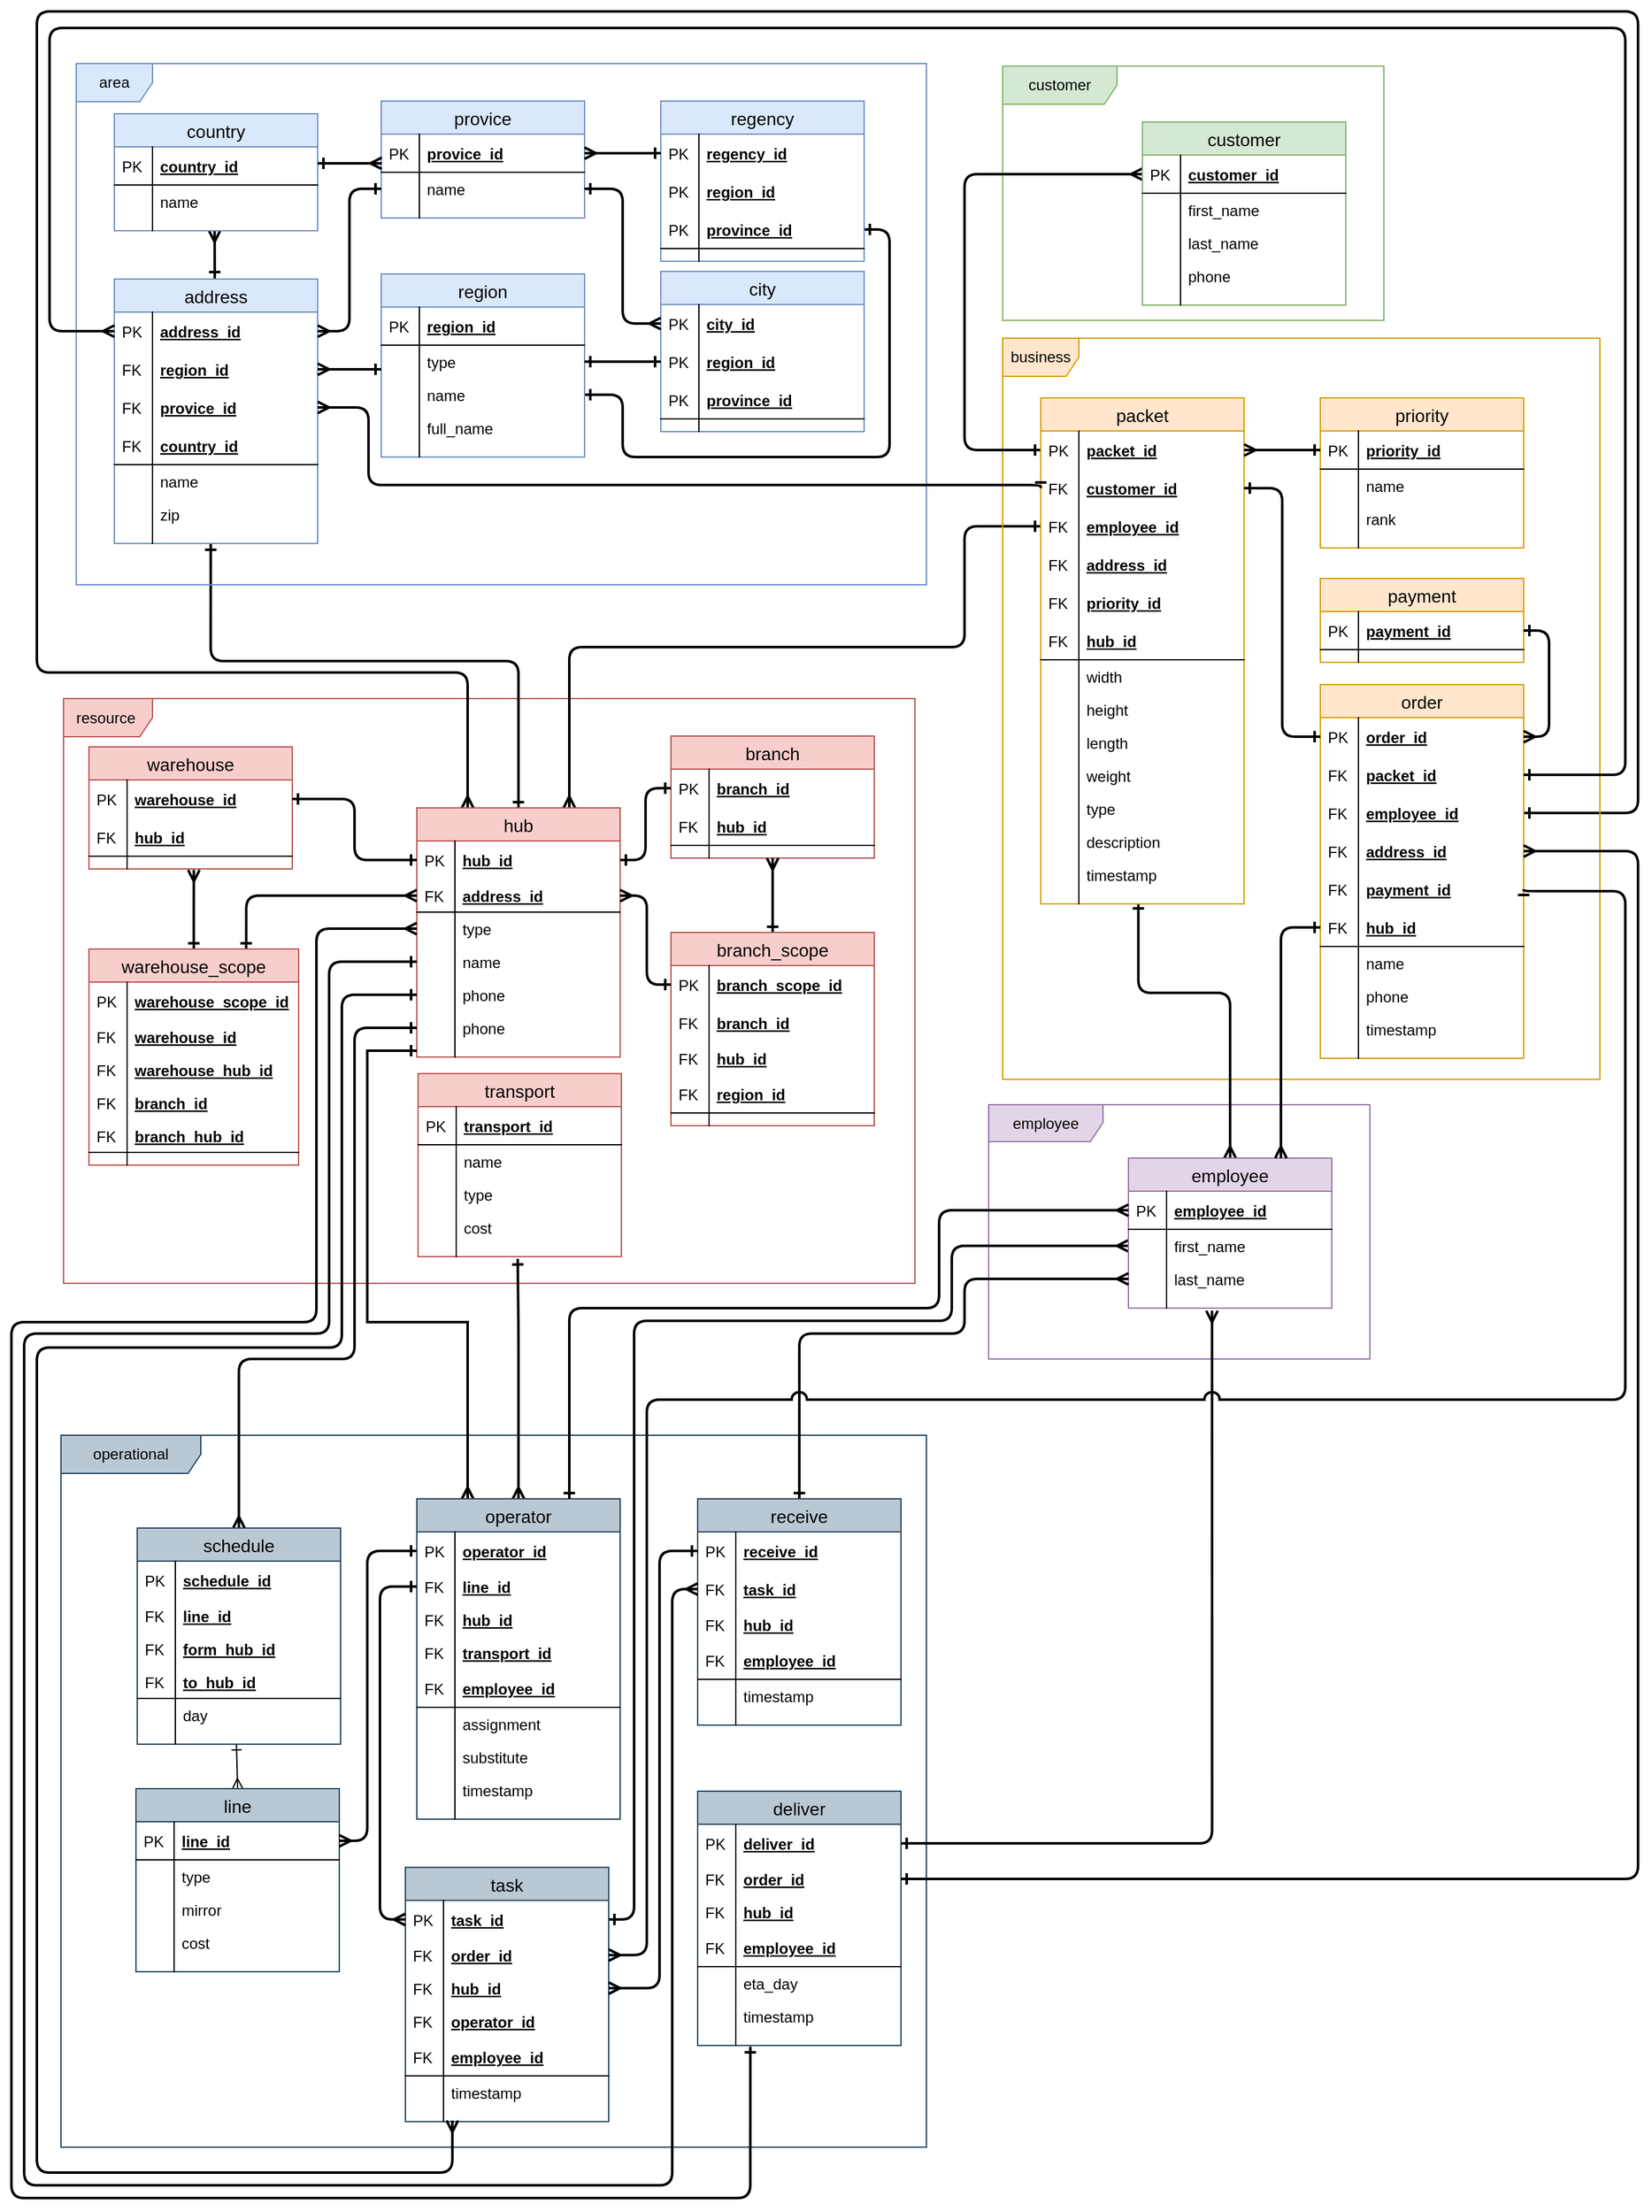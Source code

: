 <mxfile version="12.1.3" type="github" pages="1">
  <diagram id="POmjwD7YGo67qCqjfjYp" name="Page-1">
    <mxGraphModel dx="3397" dy="1850" grid="1" gridSize="10" guides="1" tooltips="1" connect="1" arrows="1" fold="1" page="1" pageScale="1" pageWidth="850" pageHeight="1100" math="0" shadow="0">
      <root>
        <mxCell id="0"/>
        <mxCell id="1" parent="0"/>
        <mxCell id="r7IaGhq_1LEt5sb4c37m-98" value="operational" style="shape=umlFrame;whiteSpace=wrap;html=1;width=110;height=30;fillColor=#bac8d3;strokeColor=#23445d;" vertex="1" parent="1">
          <mxGeometry x="99" y="1160" width="681" height="560" as="geometry"/>
        </mxCell>
        <mxCell id="r7IaGhq_1LEt5sb4c37m-168" value="resource&amp;nbsp;" style="shape=umlFrame;whiteSpace=wrap;html=1;width=70;height=30;fillColor=#f8cecc;strokeColor=#b85450;" vertex="1" parent="1">
          <mxGeometry x="101" y="580.5" width="670" height="460" as="geometry"/>
        </mxCell>
        <mxCell id="r7IaGhq_1LEt5sb4c37m-317" style="edgeStyle=orthogonalEdgeStyle;rounded=1;orthogonalLoop=1;jettySize=auto;html=1;exitX=0.5;exitY=0;exitDx=0;exitDy=0;entryX=0.474;entryY=1.046;entryDx=0;entryDy=0;entryPerimeter=0;startArrow=ERone;startFill=0;endArrow=ERone;endFill=0;strokeWidth=2;" edge="1" parent="1" source="r7IaGhq_1LEt5sb4c37m-102" target="r7IaGhq_1LEt5sb4c37m-32">
          <mxGeometry relative="1" as="geometry">
            <Array as="points">
              <mxPoint x="459" y="551"/>
              <mxPoint x="216" y="551"/>
            </Array>
          </mxGeometry>
        </mxCell>
        <mxCell id="r7IaGhq_1LEt5sb4c37m-363" style="edgeStyle=orthogonalEdgeStyle;rounded=1;orthogonalLoop=1;jettySize=auto;html=1;exitX=0.75;exitY=0;exitDx=0;exitDy=0;startArrow=ERmany;startFill=0;endArrow=ERone;endFill=0;entryX=0;entryY=0.5;entryDx=0;entryDy=0;strokeWidth=2;" edge="1" parent="1" source="r7IaGhq_1LEt5sb4c37m-102" target="r7IaGhq_1LEt5sb4c37m-325">
          <mxGeometry relative="1" as="geometry">
            <mxPoint x="951" y="460.5" as="targetPoint"/>
            <Array as="points">
              <mxPoint x="499" y="540"/>
              <mxPoint x="810" y="540"/>
              <mxPoint x="810" y="445"/>
            </Array>
          </mxGeometry>
        </mxCell>
        <mxCell id="r7IaGhq_1LEt5sb4c37m-371" style="edgeStyle=orthogonalEdgeStyle;rounded=1;orthogonalLoop=1;jettySize=auto;html=1;exitX=0.25;exitY=0;exitDx=0;exitDy=0;entryX=1;entryY=0.5;entryDx=0;entryDy=0;startArrow=ERmany;startFill=0;endArrow=ERone;endFill=0;strokeWidth=2;" edge="1" parent="1" source="r7IaGhq_1LEt5sb4c37m-102" target="r7IaGhq_1LEt5sb4c37m-351">
          <mxGeometry relative="1" as="geometry">
            <Array as="points">
              <mxPoint x="419" y="560"/>
              <mxPoint x="80" y="560"/>
              <mxPoint x="80" y="40"/>
              <mxPoint x="1340" y="40"/>
              <mxPoint x="1340" y="671"/>
            </Array>
          </mxGeometry>
        </mxCell>
        <mxCell id="r7IaGhq_1LEt5sb4c37m-102" value="hub" style="swimlane;fontStyle=0;childLayout=stackLayout;horizontal=1;startSize=26;fillColor=#f8cecc;horizontalStack=0;resizeParent=1;resizeParentMax=0;resizeLast=0;collapsible=1;marginBottom=0;swimlaneFillColor=#ffffff;align=center;fontSize=14;strokeColor=#b85450;" vertex="1" parent="1">
          <mxGeometry x="379" y="666.5" width="160" height="196" as="geometry"/>
        </mxCell>
        <mxCell id="r7IaGhq_1LEt5sb4c37m-103" value="hub_id" style="shape=partialRectangle;top=0;left=0;right=0;bottom=0;align=left;verticalAlign=middle;fillColor=none;spacingLeft=34;spacingRight=4;overflow=hidden;rotatable=0;points=[[0,0.5],[1,0.5]];portConstraint=eastwest;dropTarget=0;fontStyle=5;fontSize=12;" vertex="1" parent="r7IaGhq_1LEt5sb4c37m-102">
          <mxGeometry y="26" width="160" height="30" as="geometry"/>
        </mxCell>
        <mxCell id="r7IaGhq_1LEt5sb4c37m-104" value="PK" style="shape=partialRectangle;top=0;left=0;bottom=0;fillColor=none;align=left;verticalAlign=middle;spacingLeft=4;spacingRight=4;overflow=hidden;rotatable=0;points=[];portConstraint=eastwest;part=1;fontSize=12;" vertex="1" connectable="0" parent="r7IaGhq_1LEt5sb4c37m-103">
          <mxGeometry width="30" height="30" as="geometry"/>
        </mxCell>
        <mxCell id="r7IaGhq_1LEt5sb4c37m-105" value="address_id" style="shape=partialRectangle;top=0;left=0;right=0;bottom=1;align=left;verticalAlign=top;fillColor=none;spacingLeft=34;spacingRight=4;overflow=hidden;rotatable=0;points=[[0,0.5],[1,0.5]];portConstraint=eastwest;dropTarget=0;fontSize=12;fontStyle=5" vertex="1" parent="r7IaGhq_1LEt5sb4c37m-102">
          <mxGeometry y="56" width="160" height="26" as="geometry"/>
        </mxCell>
        <mxCell id="r7IaGhq_1LEt5sb4c37m-106" value="FK" style="shape=partialRectangle;top=0;left=0;bottom=0;fillColor=none;align=left;verticalAlign=top;spacingLeft=4;spacingRight=4;overflow=hidden;rotatable=0;points=[];portConstraint=eastwest;part=1;fontSize=12;" vertex="1" connectable="0" parent="r7IaGhq_1LEt5sb4c37m-105">
          <mxGeometry width="30" height="26" as="geometry"/>
        </mxCell>
        <mxCell id="r7IaGhq_1LEt5sb4c37m-107" value="type" style="shape=partialRectangle;top=0;left=0;right=0;bottom=0;align=left;verticalAlign=top;fillColor=none;spacingLeft=34;spacingRight=4;overflow=hidden;rotatable=0;points=[[0,0.5],[1,0.5]];portConstraint=eastwest;dropTarget=0;fontSize=12;fontStyle=0" vertex="1" parent="r7IaGhq_1LEt5sb4c37m-102">
          <mxGeometry y="82" width="160" height="26" as="geometry"/>
        </mxCell>
        <mxCell id="r7IaGhq_1LEt5sb4c37m-108" value="" style="shape=partialRectangle;top=0;left=0;bottom=0;fillColor=none;align=left;verticalAlign=top;spacingLeft=4;spacingRight=4;overflow=hidden;rotatable=0;points=[];portConstraint=eastwest;part=1;fontSize=12;" vertex="1" connectable="0" parent="r7IaGhq_1LEt5sb4c37m-107">
          <mxGeometry width="30" height="26" as="geometry"/>
        </mxCell>
        <mxCell id="r7IaGhq_1LEt5sb4c37m-109" value="name" style="shape=partialRectangle;top=0;left=0;right=0;bottom=0;align=left;verticalAlign=top;fillColor=none;spacingLeft=34;spacingRight=4;overflow=hidden;rotatable=0;points=[[0,0.5],[1,0.5]];portConstraint=eastwest;dropTarget=0;fontSize=12;" vertex="1" parent="r7IaGhq_1LEt5sb4c37m-102">
          <mxGeometry y="108" width="160" height="26" as="geometry"/>
        </mxCell>
        <mxCell id="r7IaGhq_1LEt5sb4c37m-110" value="" style="shape=partialRectangle;top=0;left=0;bottom=0;fillColor=none;align=left;verticalAlign=top;spacingLeft=4;spacingRight=4;overflow=hidden;rotatable=0;points=[];portConstraint=eastwest;part=1;fontSize=12;" vertex="1" connectable="0" parent="r7IaGhq_1LEt5sb4c37m-109">
          <mxGeometry width="30" height="26" as="geometry"/>
        </mxCell>
        <mxCell id="r7IaGhq_1LEt5sb4c37m-357" value="phone" style="shape=partialRectangle;top=0;left=0;right=0;bottom=0;align=left;verticalAlign=top;fillColor=none;spacingLeft=34;spacingRight=4;overflow=hidden;rotatable=0;points=[[0,0.5],[1,0.5]];portConstraint=eastwest;dropTarget=0;fontSize=12;" vertex="1" parent="r7IaGhq_1LEt5sb4c37m-102">
          <mxGeometry y="134" width="160" height="26" as="geometry"/>
        </mxCell>
        <mxCell id="r7IaGhq_1LEt5sb4c37m-358" value="" style="shape=partialRectangle;top=0;left=0;bottom=0;fillColor=none;align=left;verticalAlign=top;spacingLeft=4;spacingRight=4;overflow=hidden;rotatable=0;points=[];portConstraint=eastwest;part=1;fontSize=12;" vertex="1" connectable="0" parent="r7IaGhq_1LEt5sb4c37m-357">
          <mxGeometry width="30" height="26" as="geometry"/>
        </mxCell>
        <mxCell id="r7IaGhq_1LEt5sb4c37m-290" value="phone" style="shape=partialRectangle;top=0;left=0;right=0;bottom=0;align=left;verticalAlign=top;fillColor=none;spacingLeft=34;spacingRight=4;overflow=hidden;rotatable=0;points=[[0,0.5],[1,0.5]];portConstraint=eastwest;dropTarget=0;fontSize=12;" vertex="1" parent="r7IaGhq_1LEt5sb4c37m-102">
          <mxGeometry y="160" width="160" height="26" as="geometry"/>
        </mxCell>
        <mxCell id="r7IaGhq_1LEt5sb4c37m-291" value="" style="shape=partialRectangle;top=0;left=0;bottom=0;fillColor=none;align=left;verticalAlign=top;spacingLeft=4;spacingRight=4;overflow=hidden;rotatable=0;points=[];portConstraint=eastwest;part=1;fontSize=12;" vertex="1" connectable="0" parent="r7IaGhq_1LEt5sb4c37m-290">
          <mxGeometry width="30" height="26" as="geometry"/>
        </mxCell>
        <mxCell id="r7IaGhq_1LEt5sb4c37m-111" value="" style="shape=partialRectangle;top=0;left=0;right=0;bottom=0;align=left;verticalAlign=top;fillColor=none;spacingLeft=34;spacingRight=4;overflow=hidden;rotatable=0;points=[[0,0.5],[1,0.5]];portConstraint=eastwest;dropTarget=0;fontSize=12;" vertex="1" parent="r7IaGhq_1LEt5sb4c37m-102">
          <mxGeometry y="186" width="160" height="10" as="geometry"/>
        </mxCell>
        <mxCell id="r7IaGhq_1LEt5sb4c37m-112" value="" style="shape=partialRectangle;top=0;left=0;bottom=0;fillColor=none;align=left;verticalAlign=top;spacingLeft=4;spacingRight=4;overflow=hidden;rotatable=0;points=[];portConstraint=eastwest;part=1;fontSize=12;" vertex="1" connectable="0" parent="r7IaGhq_1LEt5sb4c37m-111">
          <mxGeometry width="30" height="10" as="geometry"/>
        </mxCell>
        <mxCell id="r7IaGhq_1LEt5sb4c37m-91" value="area" style="shape=umlFrame;whiteSpace=wrap;html=1;fillColor=#dae8fc;strokeColor=#6c8ebf;" vertex="1" parent="1">
          <mxGeometry x="111" y="81" width="669" height="410" as="geometry"/>
        </mxCell>
        <mxCell id="r7IaGhq_1LEt5sb4c37m-1" value="provice" style="swimlane;fontStyle=0;childLayout=stackLayout;horizontal=1;startSize=26;fillColor=#dae8fc;horizontalStack=0;resizeParent=1;resizeParentMax=0;resizeLast=0;collapsible=1;marginBottom=0;swimlaneFillColor=#ffffff;align=center;fontSize=14;strokeColor=#6c8ebf;" vertex="1" parent="1">
          <mxGeometry x="351" y="110.5" width="160" height="92" as="geometry"/>
        </mxCell>
        <mxCell id="r7IaGhq_1LEt5sb4c37m-2" value="provice_id" style="shape=partialRectangle;top=0;left=0;right=0;bottom=1;align=left;verticalAlign=middle;fillColor=none;spacingLeft=34;spacingRight=4;overflow=hidden;rotatable=0;points=[[0,0.5],[1,0.5]];portConstraint=eastwest;dropTarget=0;fontStyle=5;fontSize=12;" vertex="1" parent="r7IaGhq_1LEt5sb4c37m-1">
          <mxGeometry y="26" width="160" height="30" as="geometry"/>
        </mxCell>
        <mxCell id="r7IaGhq_1LEt5sb4c37m-3" value="PK" style="shape=partialRectangle;top=0;left=0;bottom=0;fillColor=none;align=left;verticalAlign=middle;spacingLeft=4;spacingRight=4;overflow=hidden;rotatable=0;points=[];portConstraint=eastwest;part=1;fontSize=12;" vertex="1" connectable="0" parent="r7IaGhq_1LEt5sb4c37m-2">
          <mxGeometry width="30" height="30" as="geometry"/>
        </mxCell>
        <mxCell id="r7IaGhq_1LEt5sb4c37m-4" value="name" style="shape=partialRectangle;top=0;left=0;right=0;bottom=0;align=left;verticalAlign=top;fillColor=none;spacingLeft=34;spacingRight=4;overflow=hidden;rotatable=0;points=[[0,0.5],[1,0.5]];portConstraint=eastwest;dropTarget=0;fontSize=12;" vertex="1" parent="r7IaGhq_1LEt5sb4c37m-1">
          <mxGeometry y="56" width="160" height="26" as="geometry"/>
        </mxCell>
        <mxCell id="r7IaGhq_1LEt5sb4c37m-5" value="" style="shape=partialRectangle;top=0;left=0;bottom=0;fillColor=none;align=left;verticalAlign=top;spacingLeft=4;spacingRight=4;overflow=hidden;rotatable=0;points=[];portConstraint=eastwest;part=1;fontSize=12;" vertex="1" connectable="0" parent="r7IaGhq_1LEt5sb4c37m-4">
          <mxGeometry width="30" height="26" as="geometry"/>
        </mxCell>
        <mxCell id="r7IaGhq_1LEt5sb4c37m-10" value="" style="shape=partialRectangle;top=0;left=0;right=0;bottom=0;align=left;verticalAlign=top;fillColor=none;spacingLeft=34;spacingRight=4;overflow=hidden;rotatable=0;points=[[0,0.5],[1,0.5]];portConstraint=eastwest;dropTarget=0;fontSize=12;" vertex="1" parent="r7IaGhq_1LEt5sb4c37m-1">
          <mxGeometry y="82" width="160" height="10" as="geometry"/>
        </mxCell>
        <mxCell id="r7IaGhq_1LEt5sb4c37m-11" value="" style="shape=partialRectangle;top=0;left=0;bottom=0;fillColor=none;align=left;verticalAlign=top;spacingLeft=4;spacingRight=4;overflow=hidden;rotatable=0;points=[];portConstraint=eastwest;part=1;fontSize=12;" vertex="1" connectable="0" parent="r7IaGhq_1LEt5sb4c37m-10">
          <mxGeometry width="30" height="10" as="geometry"/>
        </mxCell>
        <mxCell id="r7IaGhq_1LEt5sb4c37m-12" value="city" style="swimlane;fontStyle=0;childLayout=stackLayout;horizontal=1;startSize=26;fillColor=#dae8fc;horizontalStack=0;resizeParent=1;resizeParentMax=0;resizeLast=0;collapsible=1;marginBottom=0;swimlaneFillColor=#ffffff;align=center;fontSize=14;strokeColor=#6c8ebf;" vertex="1" parent="1">
          <mxGeometry x="571" y="244.5" width="160" height="126" as="geometry"/>
        </mxCell>
        <mxCell id="r7IaGhq_1LEt5sb4c37m-13" value="city_id" style="shape=partialRectangle;top=0;left=0;right=0;bottom=0;align=left;verticalAlign=middle;fillColor=none;spacingLeft=34;spacingRight=4;overflow=hidden;rotatable=0;points=[[0,0.5],[1,0.5]];portConstraint=eastwest;dropTarget=0;fontStyle=5;fontSize=12;" vertex="1" parent="r7IaGhq_1LEt5sb4c37m-12">
          <mxGeometry y="26" width="160" height="30" as="geometry"/>
        </mxCell>
        <mxCell id="r7IaGhq_1LEt5sb4c37m-14" value="PK" style="shape=partialRectangle;top=0;left=0;bottom=0;fillColor=none;align=left;verticalAlign=middle;spacingLeft=4;spacingRight=4;overflow=hidden;rotatable=0;points=[];portConstraint=eastwest;part=1;fontSize=12;" vertex="1" connectable="0" parent="r7IaGhq_1LEt5sb4c37m-13">
          <mxGeometry width="30" height="30" as="geometry"/>
        </mxCell>
        <mxCell id="r7IaGhq_1LEt5sb4c37m-80" value="region_id" style="shape=partialRectangle;top=0;left=0;right=0;bottom=0;align=left;verticalAlign=middle;fillColor=none;spacingLeft=34;spacingRight=4;overflow=hidden;rotatable=0;points=[[0,0.5],[1,0.5]];portConstraint=eastwest;dropTarget=0;fontStyle=5;fontSize=12;" vertex="1" parent="r7IaGhq_1LEt5sb4c37m-12">
          <mxGeometry y="56" width="160" height="30" as="geometry"/>
        </mxCell>
        <mxCell id="r7IaGhq_1LEt5sb4c37m-81" value="PK" style="shape=partialRectangle;top=0;left=0;bottom=0;fillColor=none;align=left;verticalAlign=middle;spacingLeft=4;spacingRight=4;overflow=hidden;rotatable=0;points=[];portConstraint=eastwest;part=1;fontSize=12;" vertex="1" connectable="0" parent="r7IaGhq_1LEt5sb4c37m-80">
          <mxGeometry width="30" height="30" as="geometry"/>
        </mxCell>
        <mxCell id="r7IaGhq_1LEt5sb4c37m-86" value="province_id" style="shape=partialRectangle;top=0;left=0;right=0;bottom=1;align=left;verticalAlign=middle;fillColor=none;spacingLeft=34;spacingRight=4;overflow=hidden;rotatable=0;points=[[0,0.5],[1,0.5]];portConstraint=eastwest;dropTarget=0;fontStyle=5;fontSize=12;" vertex="1" parent="r7IaGhq_1LEt5sb4c37m-12">
          <mxGeometry y="86" width="160" height="30" as="geometry"/>
        </mxCell>
        <mxCell id="r7IaGhq_1LEt5sb4c37m-87" value="PK" style="shape=partialRectangle;top=0;left=0;bottom=0;fillColor=none;align=left;verticalAlign=middle;spacingLeft=4;spacingRight=4;overflow=hidden;rotatable=0;points=[];portConstraint=eastwest;part=1;fontSize=12;" vertex="1" connectable="0" parent="r7IaGhq_1LEt5sb4c37m-86">
          <mxGeometry width="30" height="30" as="geometry"/>
        </mxCell>
        <mxCell id="r7IaGhq_1LEt5sb4c37m-21" value="" style="shape=partialRectangle;top=0;left=0;right=0;bottom=0;align=left;verticalAlign=top;fillColor=none;spacingLeft=34;spacingRight=4;overflow=hidden;rotatable=0;points=[[0,0.5],[1,0.5]];portConstraint=eastwest;dropTarget=0;fontSize=12;" vertex="1" parent="r7IaGhq_1LEt5sb4c37m-12">
          <mxGeometry y="116" width="160" height="10" as="geometry"/>
        </mxCell>
        <mxCell id="r7IaGhq_1LEt5sb4c37m-22" value="" style="shape=partialRectangle;top=0;left=0;bottom=0;fillColor=none;align=left;verticalAlign=top;spacingLeft=4;spacingRight=4;overflow=hidden;rotatable=0;points=[];portConstraint=eastwest;part=1;fontSize=12;" vertex="1" connectable="0" parent="r7IaGhq_1LEt5sb4c37m-21">
          <mxGeometry width="30" height="10" as="geometry"/>
        </mxCell>
        <mxCell id="r7IaGhq_1LEt5sb4c37m-79" style="edgeStyle=orthogonalEdgeStyle;rounded=0;orthogonalLoop=1;jettySize=auto;html=1;entryX=0.493;entryY=0.974;entryDx=0;entryDy=0;entryPerimeter=0;startArrow=ERone;startFill=0;endArrow=ERmany;endFill=0;strokeWidth=2;" edge="1" parent="1" target="r7IaGhq_1LEt5sb4c37m-59">
          <mxGeometry relative="1" as="geometry">
            <mxPoint x="220" y="240.5" as="sourcePoint"/>
            <Array as="points">
              <mxPoint x="220" y="250.5"/>
            </Array>
          </mxGeometry>
        </mxCell>
        <mxCell id="r7IaGhq_1LEt5sb4c37m-23" value="address" style="swimlane;fontStyle=0;childLayout=stackLayout;horizontal=1;startSize=26;fillColor=#dae8fc;horizontalStack=0;resizeParent=1;resizeParentMax=0;resizeLast=0;collapsible=1;marginBottom=0;swimlaneFillColor=#ffffff;align=center;fontSize=14;strokeColor=#6c8ebf;" vertex="1" parent="1">
          <mxGeometry x="141" y="250.5" width="160" height="208" as="geometry"/>
        </mxCell>
        <mxCell id="r7IaGhq_1LEt5sb4c37m-24" value="address_id" style="shape=partialRectangle;top=0;left=0;right=0;bottom=0;align=left;verticalAlign=middle;fillColor=none;spacingLeft=34;spacingRight=4;overflow=hidden;rotatable=0;points=[[0,0.5],[1,0.5]];portConstraint=eastwest;dropTarget=0;fontStyle=5;fontSize=12;" vertex="1" parent="r7IaGhq_1LEt5sb4c37m-23">
          <mxGeometry y="26" width="160" height="30" as="geometry"/>
        </mxCell>
        <mxCell id="r7IaGhq_1LEt5sb4c37m-25" value="PK" style="shape=partialRectangle;top=0;left=0;bottom=0;fillColor=none;align=left;verticalAlign=middle;spacingLeft=4;spacingRight=4;overflow=hidden;rotatable=0;points=[];portConstraint=eastwest;part=1;fontSize=12;" vertex="1" connectable="0" parent="r7IaGhq_1LEt5sb4c37m-24">
          <mxGeometry width="30" height="30" as="geometry"/>
        </mxCell>
        <mxCell id="r7IaGhq_1LEt5sb4c37m-72" value="region_id" style="shape=partialRectangle;top=0;left=0;right=0;bottom=0;align=left;verticalAlign=middle;fillColor=none;spacingLeft=34;spacingRight=4;overflow=hidden;rotatable=0;points=[[0,0.5],[1,0.5]];portConstraint=eastwest;dropTarget=0;fontStyle=5;fontSize=12;" vertex="1" parent="r7IaGhq_1LEt5sb4c37m-23">
          <mxGeometry y="56" width="160" height="30" as="geometry"/>
        </mxCell>
        <mxCell id="r7IaGhq_1LEt5sb4c37m-73" value="FK" style="shape=partialRectangle;top=0;left=0;bottom=0;fillColor=none;align=left;verticalAlign=middle;spacingLeft=4;spacingRight=4;overflow=hidden;rotatable=0;points=[];portConstraint=eastwest;part=1;fontSize=12;" vertex="1" connectable="0" parent="r7IaGhq_1LEt5sb4c37m-72">
          <mxGeometry width="30" height="30" as="geometry"/>
        </mxCell>
        <mxCell id="r7IaGhq_1LEt5sb4c37m-74" value="provice_id" style="shape=partialRectangle;top=0;left=0;right=0;bottom=0;align=left;verticalAlign=middle;fillColor=none;spacingLeft=34;spacingRight=4;overflow=hidden;rotatable=0;points=[[0,0.5],[1,0.5]];portConstraint=eastwest;dropTarget=0;fontStyle=5;fontSize=12;" vertex="1" parent="r7IaGhq_1LEt5sb4c37m-23">
          <mxGeometry y="86" width="160" height="30" as="geometry"/>
        </mxCell>
        <mxCell id="r7IaGhq_1LEt5sb4c37m-75" value="FK" style="shape=partialRectangle;top=0;left=0;bottom=0;fillColor=none;align=left;verticalAlign=middle;spacingLeft=4;spacingRight=4;overflow=hidden;rotatable=0;points=[];portConstraint=eastwest;part=1;fontSize=12;" vertex="1" connectable="0" parent="r7IaGhq_1LEt5sb4c37m-74">
          <mxGeometry width="30" height="30" as="geometry"/>
        </mxCell>
        <mxCell id="r7IaGhq_1LEt5sb4c37m-76" value="country_id" style="shape=partialRectangle;top=0;left=0;right=0;bottom=1;align=left;verticalAlign=middle;fillColor=none;spacingLeft=34;spacingRight=4;overflow=hidden;rotatable=0;points=[[0,0.5],[1,0.5]];portConstraint=eastwest;dropTarget=0;fontStyle=5;fontSize=12;" vertex="1" parent="r7IaGhq_1LEt5sb4c37m-23">
          <mxGeometry y="116" width="160" height="30" as="geometry"/>
        </mxCell>
        <mxCell id="r7IaGhq_1LEt5sb4c37m-77" value="FK" style="shape=partialRectangle;top=0;left=0;bottom=0;fillColor=none;align=left;verticalAlign=middle;spacingLeft=4;spacingRight=4;overflow=hidden;rotatable=0;points=[];portConstraint=eastwest;part=1;fontSize=12;" vertex="1" connectable="0" parent="r7IaGhq_1LEt5sb4c37m-76">
          <mxGeometry width="30" height="30" as="geometry"/>
        </mxCell>
        <mxCell id="r7IaGhq_1LEt5sb4c37m-26" value="name" style="shape=partialRectangle;top=0;left=0;right=0;bottom=0;align=left;verticalAlign=top;fillColor=none;spacingLeft=34;spacingRight=4;overflow=hidden;rotatable=0;points=[[0,0.5],[1,0.5]];portConstraint=eastwest;dropTarget=0;fontSize=12;" vertex="1" parent="r7IaGhq_1LEt5sb4c37m-23">
          <mxGeometry y="146" width="160" height="26" as="geometry"/>
        </mxCell>
        <mxCell id="r7IaGhq_1LEt5sb4c37m-27" value="" style="shape=partialRectangle;top=0;left=0;bottom=0;fillColor=none;align=left;verticalAlign=top;spacingLeft=4;spacingRight=4;overflow=hidden;rotatable=0;points=[];portConstraint=eastwest;part=1;fontSize=12;" vertex="1" connectable="0" parent="r7IaGhq_1LEt5sb4c37m-26">
          <mxGeometry width="30" height="26" as="geometry"/>
        </mxCell>
        <mxCell id="r7IaGhq_1LEt5sb4c37m-28" value="zip" style="shape=partialRectangle;top=0;left=0;right=0;bottom=0;align=left;verticalAlign=top;fillColor=none;spacingLeft=34;spacingRight=4;overflow=hidden;rotatable=0;points=[[0,0.5],[1,0.5]];portConstraint=eastwest;dropTarget=0;fontSize=12;" vertex="1" parent="r7IaGhq_1LEt5sb4c37m-23">
          <mxGeometry y="172" width="160" height="26" as="geometry"/>
        </mxCell>
        <mxCell id="r7IaGhq_1LEt5sb4c37m-29" value="" style="shape=partialRectangle;top=0;left=0;bottom=0;fillColor=none;align=left;verticalAlign=top;spacingLeft=4;spacingRight=4;overflow=hidden;rotatable=0;points=[];portConstraint=eastwest;part=1;fontSize=12;" vertex="1" connectable="0" parent="r7IaGhq_1LEt5sb4c37m-28">
          <mxGeometry width="30" height="26" as="geometry"/>
        </mxCell>
        <mxCell id="r7IaGhq_1LEt5sb4c37m-32" value="" style="shape=partialRectangle;top=0;left=0;right=0;bottom=0;align=left;verticalAlign=top;fillColor=none;spacingLeft=34;spacingRight=4;overflow=hidden;rotatable=0;points=[[0,0.5],[1,0.5]];portConstraint=eastwest;dropTarget=0;fontSize=12;" vertex="1" parent="r7IaGhq_1LEt5sb4c37m-23">
          <mxGeometry y="198" width="160" height="10" as="geometry"/>
        </mxCell>
        <mxCell id="r7IaGhq_1LEt5sb4c37m-33" value="" style="shape=partialRectangle;top=0;left=0;bottom=0;fillColor=none;align=left;verticalAlign=top;spacingLeft=4;spacingRight=4;overflow=hidden;rotatable=0;points=[];portConstraint=eastwest;part=1;fontSize=12;" vertex="1" connectable="0" parent="r7IaGhq_1LEt5sb4c37m-32">
          <mxGeometry width="30" height="10" as="geometry"/>
        </mxCell>
        <mxCell id="r7IaGhq_1LEt5sb4c37m-95" style="edgeStyle=orthogonalEdgeStyle;orthogonalLoop=1;jettySize=auto;html=1;entryX=1;entryY=0.5;entryDx=0;entryDy=0;exitX=1;exitY=0.5;exitDx=0;exitDy=0;startArrow=ERone;startFill=0;endArrow=ERone;endFill=0;strokeWidth=2;rounded=1;" edge="1" parent="1" source="r7IaGhq_1LEt5sb4c37m-96" target="r7IaGhq_1LEt5sb4c37m-318">
          <mxGeometry relative="1" as="geometry">
            <Array as="points">
              <mxPoint x="751" y="211.5"/>
              <mxPoint x="751" y="390.5"/>
              <mxPoint x="541" y="390.5"/>
              <mxPoint x="541" y="341.5"/>
            </Array>
          </mxGeometry>
        </mxCell>
        <mxCell id="r7IaGhq_1LEt5sb4c37m-34" value="regency" style="swimlane;fontStyle=0;childLayout=stackLayout;horizontal=1;startSize=26;fillColor=#dae8fc;horizontalStack=0;resizeParent=1;resizeParentMax=0;resizeLast=0;collapsible=1;marginBottom=0;swimlaneFillColor=#ffffff;align=center;fontSize=14;strokeColor=#6c8ebf;" vertex="1" parent="1">
          <mxGeometry x="571" y="110.5" width="160" height="126" as="geometry"/>
        </mxCell>
        <mxCell id="r7IaGhq_1LEt5sb4c37m-35" value="regency_id" style="shape=partialRectangle;top=0;left=0;right=0;bottom=0;align=left;verticalAlign=middle;fillColor=none;spacingLeft=34;spacingRight=4;overflow=hidden;rotatable=0;points=[[0,0.5],[1,0.5]];portConstraint=eastwest;dropTarget=0;fontStyle=5;fontSize=12;" vertex="1" parent="r7IaGhq_1LEt5sb4c37m-34">
          <mxGeometry y="26" width="160" height="30" as="geometry"/>
        </mxCell>
        <mxCell id="r7IaGhq_1LEt5sb4c37m-36" value="PK" style="shape=partialRectangle;top=0;left=0;bottom=0;fillColor=none;align=left;verticalAlign=middle;spacingLeft=4;spacingRight=4;overflow=hidden;rotatable=0;points=[];portConstraint=eastwest;part=1;fontSize=12;" vertex="1" connectable="0" parent="r7IaGhq_1LEt5sb4c37m-35">
          <mxGeometry width="30" height="30" as="geometry"/>
        </mxCell>
        <mxCell id="r7IaGhq_1LEt5sb4c37m-82" value="region_id" style="shape=partialRectangle;top=0;left=0;right=0;bottom=0;align=left;verticalAlign=middle;fillColor=none;spacingLeft=34;spacingRight=4;overflow=hidden;rotatable=0;points=[[0,0.5],[1,0.5]];portConstraint=eastwest;dropTarget=0;fontStyle=5;fontSize=12;" vertex="1" parent="r7IaGhq_1LEt5sb4c37m-34">
          <mxGeometry y="56" width="160" height="30" as="geometry"/>
        </mxCell>
        <mxCell id="r7IaGhq_1LEt5sb4c37m-83" value="PK" style="shape=partialRectangle;top=0;left=0;bottom=0;fillColor=none;align=left;verticalAlign=middle;spacingLeft=4;spacingRight=4;overflow=hidden;rotatable=0;points=[];portConstraint=eastwest;part=1;fontSize=12;" vertex="1" connectable="0" parent="r7IaGhq_1LEt5sb4c37m-82">
          <mxGeometry width="30" height="30" as="geometry"/>
        </mxCell>
        <mxCell id="r7IaGhq_1LEt5sb4c37m-96" value="province_id" style="shape=partialRectangle;top=0;left=0;right=0;bottom=1;align=left;verticalAlign=middle;fillColor=none;spacingLeft=34;spacingRight=4;overflow=hidden;rotatable=0;points=[[0,0.5],[1,0.5]];portConstraint=eastwest;dropTarget=0;fontStyle=5;fontSize=12;" vertex="1" parent="r7IaGhq_1LEt5sb4c37m-34">
          <mxGeometry y="86" width="160" height="30" as="geometry"/>
        </mxCell>
        <mxCell id="r7IaGhq_1LEt5sb4c37m-97" value="PK" style="shape=partialRectangle;top=0;left=0;bottom=0;fillColor=none;align=left;verticalAlign=middle;spacingLeft=4;spacingRight=4;overflow=hidden;rotatable=0;points=[];portConstraint=eastwest;part=1;fontSize=12;" vertex="1" connectable="0" parent="r7IaGhq_1LEt5sb4c37m-96">
          <mxGeometry width="30" height="30" as="geometry"/>
        </mxCell>
        <mxCell id="r7IaGhq_1LEt5sb4c37m-43" value="" style="shape=partialRectangle;top=0;left=0;right=0;bottom=0;align=left;verticalAlign=top;fillColor=none;spacingLeft=34;spacingRight=4;overflow=hidden;rotatable=0;points=[[0,0.5],[1,0.5]];portConstraint=eastwest;dropTarget=0;fontSize=12;" vertex="1" parent="r7IaGhq_1LEt5sb4c37m-34">
          <mxGeometry y="116" width="160" height="10" as="geometry"/>
        </mxCell>
        <mxCell id="r7IaGhq_1LEt5sb4c37m-44" value="" style="shape=partialRectangle;top=0;left=0;bottom=0;fillColor=none;align=left;verticalAlign=top;spacingLeft=4;spacingRight=4;overflow=hidden;rotatable=0;points=[];portConstraint=eastwest;part=1;fontSize=12;" vertex="1" connectable="0" parent="r7IaGhq_1LEt5sb4c37m-43">
          <mxGeometry width="30" height="10" as="geometry"/>
        </mxCell>
        <mxCell id="r7IaGhq_1LEt5sb4c37m-50" value="country" style="swimlane;fontStyle=0;childLayout=stackLayout;horizontal=1;startSize=26;fillColor=#dae8fc;horizontalStack=0;resizeParent=1;resizeParentMax=0;resizeLast=0;collapsible=1;marginBottom=0;swimlaneFillColor=#ffffff;align=center;fontSize=14;strokeColor=#6c8ebf;" vertex="1" parent="1">
          <mxGeometry x="141" y="120.5" width="160" height="92" as="geometry"/>
        </mxCell>
        <mxCell id="r7IaGhq_1LEt5sb4c37m-51" value="country_id" style="shape=partialRectangle;top=0;left=0;right=0;bottom=1;align=left;verticalAlign=middle;fillColor=none;spacingLeft=34;spacingRight=4;overflow=hidden;rotatable=0;points=[[0,0.5],[1,0.5]];portConstraint=eastwest;dropTarget=0;fontStyle=5;fontSize=12;" vertex="1" parent="r7IaGhq_1LEt5sb4c37m-50">
          <mxGeometry y="26" width="160" height="30" as="geometry"/>
        </mxCell>
        <mxCell id="r7IaGhq_1LEt5sb4c37m-52" value="PK" style="shape=partialRectangle;top=0;left=0;bottom=0;fillColor=none;align=left;verticalAlign=middle;spacingLeft=4;spacingRight=4;overflow=hidden;rotatable=0;points=[];portConstraint=eastwest;part=1;fontSize=12;" vertex="1" connectable="0" parent="r7IaGhq_1LEt5sb4c37m-51">
          <mxGeometry width="30" height="30" as="geometry"/>
        </mxCell>
        <mxCell id="r7IaGhq_1LEt5sb4c37m-53" value="name" style="shape=partialRectangle;top=0;left=0;right=0;bottom=0;align=left;verticalAlign=top;fillColor=none;spacingLeft=34;spacingRight=4;overflow=hidden;rotatable=0;points=[[0,0.5],[1,0.5]];portConstraint=eastwest;dropTarget=0;fontSize=12;" vertex="1" parent="r7IaGhq_1LEt5sb4c37m-50">
          <mxGeometry y="56" width="160" height="26" as="geometry"/>
        </mxCell>
        <mxCell id="r7IaGhq_1LEt5sb4c37m-54" value="" style="shape=partialRectangle;top=0;left=0;bottom=0;fillColor=none;align=left;verticalAlign=top;spacingLeft=4;spacingRight=4;overflow=hidden;rotatable=0;points=[];portConstraint=eastwest;part=1;fontSize=12;" vertex="1" connectable="0" parent="r7IaGhq_1LEt5sb4c37m-53">
          <mxGeometry width="30" height="26" as="geometry"/>
        </mxCell>
        <mxCell id="r7IaGhq_1LEt5sb4c37m-59" value="" style="shape=partialRectangle;top=0;left=0;right=0;bottom=0;align=left;verticalAlign=top;fillColor=none;spacingLeft=34;spacingRight=4;overflow=hidden;rotatable=0;points=[[0,0.5],[1,0.5]];portConstraint=eastwest;dropTarget=0;fontSize=12;" vertex="1" parent="r7IaGhq_1LEt5sb4c37m-50">
          <mxGeometry y="82" width="160" height="10" as="geometry"/>
        </mxCell>
        <mxCell id="r7IaGhq_1LEt5sb4c37m-60" value="" style="shape=partialRectangle;top=0;left=0;bottom=0;fillColor=none;align=left;verticalAlign=top;spacingLeft=4;spacingRight=4;overflow=hidden;rotatable=0;points=[];portConstraint=eastwest;part=1;fontSize=12;" vertex="1" connectable="0" parent="r7IaGhq_1LEt5sb4c37m-59">
          <mxGeometry width="30" height="10" as="geometry"/>
        </mxCell>
        <mxCell id="r7IaGhq_1LEt5sb4c37m-61" value="region" style="swimlane;fontStyle=0;childLayout=stackLayout;horizontal=1;startSize=26;fillColor=#dae8fc;horizontalStack=0;resizeParent=1;resizeParentMax=0;resizeLast=0;collapsible=1;marginBottom=0;swimlaneFillColor=#ffffff;align=center;fontSize=14;strokeColor=#6c8ebf;" vertex="1" parent="1">
          <mxGeometry x="351" y="246.5" width="160" height="144" as="geometry"/>
        </mxCell>
        <mxCell id="r7IaGhq_1LEt5sb4c37m-62" value="region_id" style="shape=partialRectangle;top=0;left=0;right=0;bottom=1;align=left;verticalAlign=middle;fillColor=none;spacingLeft=34;spacingRight=4;overflow=hidden;rotatable=0;points=[[0,0.5],[1,0.5]];portConstraint=eastwest;dropTarget=0;fontStyle=5;fontSize=12;" vertex="1" parent="r7IaGhq_1LEt5sb4c37m-61">
          <mxGeometry y="26" width="160" height="30" as="geometry"/>
        </mxCell>
        <mxCell id="r7IaGhq_1LEt5sb4c37m-63" value="PK" style="shape=partialRectangle;top=0;left=0;bottom=0;fillColor=none;align=left;verticalAlign=middle;spacingLeft=4;spacingRight=4;overflow=hidden;rotatable=0;points=[];portConstraint=eastwest;part=1;fontSize=12;" vertex="1" connectable="0" parent="r7IaGhq_1LEt5sb4c37m-62">
          <mxGeometry width="30" height="30" as="geometry"/>
        </mxCell>
        <mxCell id="r7IaGhq_1LEt5sb4c37m-66" value="type" style="shape=partialRectangle;top=0;left=0;right=0;bottom=0;align=left;verticalAlign=top;fillColor=none;spacingLeft=34;spacingRight=4;overflow=hidden;rotatable=0;points=[[0,0.5],[1,0.5]];portConstraint=eastwest;dropTarget=0;fontSize=12;" vertex="1" parent="r7IaGhq_1LEt5sb4c37m-61">
          <mxGeometry y="56" width="160" height="26" as="geometry"/>
        </mxCell>
        <mxCell id="r7IaGhq_1LEt5sb4c37m-67" value="" style="shape=partialRectangle;top=0;left=0;bottom=0;fillColor=none;align=left;verticalAlign=top;spacingLeft=4;spacingRight=4;overflow=hidden;rotatable=0;points=[];portConstraint=eastwest;part=1;fontSize=12;" vertex="1" connectable="0" parent="r7IaGhq_1LEt5sb4c37m-66">
          <mxGeometry width="30" height="26" as="geometry"/>
        </mxCell>
        <mxCell id="r7IaGhq_1LEt5sb4c37m-318" value="name" style="shape=partialRectangle;top=0;left=0;right=0;bottom=0;align=left;verticalAlign=top;fillColor=none;spacingLeft=34;spacingRight=4;overflow=hidden;rotatable=0;points=[[0,0.5],[1,0.5]];portConstraint=eastwest;dropTarget=0;fontSize=12;" vertex="1" parent="r7IaGhq_1LEt5sb4c37m-61">
          <mxGeometry y="82" width="160" height="26" as="geometry"/>
        </mxCell>
        <mxCell id="r7IaGhq_1LEt5sb4c37m-319" value="" style="shape=partialRectangle;top=0;left=0;bottom=0;fillColor=none;align=left;verticalAlign=top;spacingLeft=4;spacingRight=4;overflow=hidden;rotatable=0;points=[];portConstraint=eastwest;part=1;fontSize=12;" vertex="1" connectable="0" parent="r7IaGhq_1LEt5sb4c37m-318">
          <mxGeometry width="30" height="26" as="geometry"/>
        </mxCell>
        <mxCell id="r7IaGhq_1LEt5sb4c37m-320" value="full_name" style="shape=partialRectangle;top=0;left=0;right=0;bottom=0;align=left;verticalAlign=top;fillColor=none;spacingLeft=34;spacingRight=4;overflow=hidden;rotatable=0;points=[[0,0.5],[1,0.5]];portConstraint=eastwest;dropTarget=0;fontSize=12;" vertex="1" parent="r7IaGhq_1LEt5sb4c37m-61">
          <mxGeometry y="108" width="160" height="26" as="geometry"/>
        </mxCell>
        <mxCell id="r7IaGhq_1LEt5sb4c37m-321" value="" style="shape=partialRectangle;top=0;left=0;bottom=0;fillColor=none;align=left;verticalAlign=top;spacingLeft=4;spacingRight=4;overflow=hidden;rotatable=0;points=[];portConstraint=eastwest;part=1;fontSize=12;" vertex="1" connectable="0" parent="r7IaGhq_1LEt5sb4c37m-320">
          <mxGeometry width="30" height="26" as="geometry"/>
        </mxCell>
        <mxCell id="r7IaGhq_1LEt5sb4c37m-70" value="" style="shape=partialRectangle;top=0;left=0;right=0;bottom=0;align=left;verticalAlign=top;fillColor=none;spacingLeft=34;spacingRight=4;overflow=hidden;rotatable=0;points=[[0,0.5],[1,0.5]];portConstraint=eastwest;dropTarget=0;fontSize=12;" vertex="1" parent="r7IaGhq_1LEt5sb4c37m-61">
          <mxGeometry y="134" width="160" height="10" as="geometry"/>
        </mxCell>
        <mxCell id="r7IaGhq_1LEt5sb4c37m-71" value="" style="shape=partialRectangle;top=0;left=0;bottom=0;fillColor=none;align=left;verticalAlign=top;spacingLeft=4;spacingRight=4;overflow=hidden;rotatable=0;points=[];portConstraint=eastwest;part=1;fontSize=12;" vertex="1" connectable="0" parent="r7IaGhq_1LEt5sb4c37m-70">
          <mxGeometry width="30" height="10" as="geometry"/>
        </mxCell>
        <mxCell id="r7IaGhq_1LEt5sb4c37m-78" style="edgeStyle=orthogonalEdgeStyle;rounded=0;orthogonalLoop=1;jettySize=auto;html=1;entryX=0.003;entryY=0.765;entryDx=0;entryDy=0;entryPerimeter=0;startArrow=ERone;startFill=0;endArrow=ERmany;endFill=0;strokeWidth=2;" edge="1" parent="1" target="r7IaGhq_1LEt5sb4c37m-2">
          <mxGeometry relative="1" as="geometry">
            <mxPoint x="301" y="159.5" as="sourcePoint"/>
            <mxPoint x="351" y="151.5" as="targetPoint"/>
            <Array as="points">
              <mxPoint x="321" y="159.5"/>
              <mxPoint x="321" y="159.5"/>
            </Array>
          </mxGeometry>
        </mxCell>
        <mxCell id="r7IaGhq_1LEt5sb4c37m-88" style="edgeStyle=orthogonalEdgeStyle;rounded=1;orthogonalLoop=1;jettySize=auto;html=1;exitX=1;exitY=0.5;exitDx=0;exitDy=0;entryX=0;entryY=0.5;entryDx=0;entryDy=0;startArrow=ERmany;startFill=0;endArrow=ERone;endFill=0;strokeWidth=2;" edge="1" parent="1" source="r7IaGhq_1LEt5sb4c37m-24" target="r7IaGhq_1LEt5sb4c37m-4">
          <mxGeometry relative="1" as="geometry"/>
        </mxCell>
        <mxCell id="r7IaGhq_1LEt5sb4c37m-89" style="edgeStyle=orthogonalEdgeStyle;rounded=0;orthogonalLoop=1;jettySize=auto;html=1;exitX=1;exitY=0.5;exitDx=0;exitDy=0;startArrow=ERmany;startFill=0;endArrow=ERone;endFill=0;strokeWidth=2;" edge="1" parent="1" source="r7IaGhq_1LEt5sb4c37m-72">
          <mxGeometry relative="1" as="geometry">
            <mxPoint x="351" y="321.5" as="targetPoint"/>
          </mxGeometry>
        </mxCell>
        <mxCell id="r7IaGhq_1LEt5sb4c37m-92" style="edgeStyle=orthogonalEdgeStyle;rounded=1;orthogonalLoop=1;jettySize=auto;html=1;exitX=1;exitY=0.5;exitDx=0;exitDy=0;entryX=0;entryY=0.5;entryDx=0;entryDy=0;startArrow=ERone;startFill=0;endArrow=ERmany;endFill=0;strokeWidth=2;" edge="1" parent="1" source="r7IaGhq_1LEt5sb4c37m-4" target="r7IaGhq_1LEt5sb4c37m-13">
          <mxGeometry relative="1" as="geometry"/>
        </mxCell>
        <mxCell id="r7IaGhq_1LEt5sb4c37m-93" style="edgeStyle=orthogonalEdgeStyle;rounded=0;orthogonalLoop=1;jettySize=auto;html=1;exitX=1;exitY=0.5;exitDx=0;exitDy=0;entryX=0;entryY=0.5;entryDx=0;entryDy=0;startArrow=ERmany;startFill=0;endArrow=ERone;endFill=0;" edge="1" parent="1" source="r7IaGhq_1LEt5sb4c37m-2" target="r7IaGhq_1LEt5sb4c37m-35">
          <mxGeometry relative="1" as="geometry"/>
        </mxCell>
        <mxCell id="r7IaGhq_1LEt5sb4c37m-94" style="edgeStyle=orthogonalEdgeStyle;rounded=0;orthogonalLoop=1;jettySize=auto;html=1;exitX=0;exitY=0.5;exitDx=0;exitDy=0;entryX=1;entryY=0.5;entryDx=0;entryDy=0;startArrow=ERone;startFill=0;endArrow=ERone;endFill=0;strokeWidth=2;" edge="1" parent="1" source="r7IaGhq_1LEt5sb4c37m-80" target="r7IaGhq_1LEt5sb4c37m-66">
          <mxGeometry relative="1" as="geometry"/>
        </mxCell>
        <mxCell id="r7IaGhq_1LEt5sb4c37m-99" value="employee" style="shape=umlFrame;whiteSpace=wrap;html=1;width=90;height=29;fillColor=#e1d5e7;strokeColor=#9673a6;" vertex="1" parent="1">
          <mxGeometry x="829" y="900" width="300" height="200" as="geometry"/>
        </mxCell>
        <mxCell id="r7IaGhq_1LEt5sb4c37m-100" value="customer" style="shape=umlFrame;whiteSpace=wrap;html=1;width=90;height=30;fillColor=#d5e8d4;strokeColor=#82b366;" vertex="1" parent="1">
          <mxGeometry x="840" y="83" width="300" height="200" as="geometry"/>
        </mxCell>
        <mxCell id="r7IaGhq_1LEt5sb4c37m-101" value="business" style="shape=umlFrame;whiteSpace=wrap;html=1;fillColor=#ffe6cc;strokeColor=#d79b00;" vertex="1" parent="1">
          <mxGeometry x="840" y="297" width="470" height="583" as="geometry"/>
        </mxCell>
        <mxCell id="r7IaGhq_1LEt5sb4c37m-113" value="branch" style="swimlane;fontStyle=0;childLayout=stackLayout;horizontal=1;startSize=26;fillColor=#f8cecc;horizontalStack=0;resizeParent=1;resizeParentMax=0;resizeLast=0;collapsible=1;marginBottom=0;swimlaneFillColor=#ffffff;align=center;fontSize=14;strokeColor=#b85450;" vertex="1" parent="1">
          <mxGeometry x="579" y="610" width="160" height="96" as="geometry"/>
        </mxCell>
        <mxCell id="r7IaGhq_1LEt5sb4c37m-114" value="branch_id" style="shape=partialRectangle;top=0;left=0;right=0;bottom=0;align=left;verticalAlign=middle;fillColor=none;spacingLeft=34;spacingRight=4;overflow=hidden;rotatable=0;points=[[0,0.5],[1,0.5]];portConstraint=eastwest;dropTarget=0;fontStyle=5;fontSize=12;" vertex="1" parent="r7IaGhq_1LEt5sb4c37m-113">
          <mxGeometry y="26" width="160" height="30" as="geometry"/>
        </mxCell>
        <mxCell id="r7IaGhq_1LEt5sb4c37m-115" value="PK" style="shape=partialRectangle;top=0;left=0;bottom=0;fillColor=none;align=left;verticalAlign=middle;spacingLeft=4;spacingRight=4;overflow=hidden;rotatable=0;points=[];portConstraint=eastwest;part=1;fontSize=12;" vertex="1" connectable="0" parent="r7IaGhq_1LEt5sb4c37m-114">
          <mxGeometry width="30" height="30" as="geometry"/>
        </mxCell>
        <mxCell id="r7IaGhq_1LEt5sb4c37m-292" value="hub_id" style="shape=partialRectangle;top=0;left=0;right=0;bottom=1;align=left;verticalAlign=middle;fillColor=none;spacingLeft=34;spacingRight=4;overflow=hidden;rotatable=0;points=[[0,0.5],[1,0.5]];portConstraint=eastwest;dropTarget=0;fontStyle=5;fontSize=12;" vertex="1" parent="r7IaGhq_1LEt5sb4c37m-113">
          <mxGeometry y="56" width="160" height="30" as="geometry"/>
        </mxCell>
        <mxCell id="r7IaGhq_1LEt5sb4c37m-293" value="FK" style="shape=partialRectangle;top=0;left=0;bottom=0;fillColor=none;align=left;verticalAlign=middle;spacingLeft=4;spacingRight=4;overflow=hidden;rotatable=0;points=[];portConstraint=eastwest;part=1;fontSize=12;" vertex="1" connectable="0" parent="r7IaGhq_1LEt5sb4c37m-292">
          <mxGeometry width="30" height="30" as="geometry"/>
        </mxCell>
        <mxCell id="r7IaGhq_1LEt5sb4c37m-122" value="" style="shape=partialRectangle;top=0;left=0;right=0;bottom=0;align=left;verticalAlign=top;fillColor=none;spacingLeft=34;spacingRight=4;overflow=hidden;rotatable=0;points=[[0,0.5],[1,0.5]];portConstraint=eastwest;dropTarget=0;fontSize=12;" vertex="1" parent="r7IaGhq_1LEt5sb4c37m-113">
          <mxGeometry y="86" width="160" height="10" as="geometry"/>
        </mxCell>
        <mxCell id="r7IaGhq_1LEt5sb4c37m-123" value="" style="shape=partialRectangle;top=0;left=0;bottom=0;fillColor=none;align=left;verticalAlign=top;spacingLeft=4;spacingRight=4;overflow=hidden;rotatable=0;points=[];portConstraint=eastwest;part=1;fontSize=12;" vertex="1" connectable="0" parent="r7IaGhq_1LEt5sb4c37m-122">
          <mxGeometry width="30" height="10" as="geometry"/>
        </mxCell>
        <mxCell id="r7IaGhq_1LEt5sb4c37m-124" value="warehouse" style="swimlane;fontStyle=0;childLayout=stackLayout;horizontal=1;startSize=26;fillColor=#f8cecc;horizontalStack=0;resizeParent=1;resizeParentMax=0;resizeLast=0;collapsible=1;marginBottom=0;swimlaneFillColor=#ffffff;align=center;fontSize=14;strokeColor=#b85450;" vertex="1" parent="1">
          <mxGeometry x="121" y="618.5" width="160" height="96" as="geometry"/>
        </mxCell>
        <mxCell id="r7IaGhq_1LEt5sb4c37m-125" value="warehouse_id" style="shape=partialRectangle;top=0;left=0;right=0;bottom=0;align=left;verticalAlign=middle;fillColor=none;spacingLeft=34;spacingRight=4;overflow=hidden;rotatable=0;points=[[0,0.5],[1,0.5]];portConstraint=eastwest;dropTarget=0;fontStyle=5;fontSize=12;" vertex="1" parent="r7IaGhq_1LEt5sb4c37m-124">
          <mxGeometry y="26" width="160" height="30" as="geometry"/>
        </mxCell>
        <mxCell id="r7IaGhq_1LEt5sb4c37m-126" value="PK" style="shape=partialRectangle;top=0;left=0;bottom=0;fillColor=none;align=left;verticalAlign=middle;spacingLeft=4;spacingRight=4;overflow=hidden;rotatable=0;points=[];portConstraint=eastwest;part=1;fontSize=12;" vertex="1" connectable="0" parent="r7IaGhq_1LEt5sb4c37m-125">
          <mxGeometry width="30" height="30" as="geometry"/>
        </mxCell>
        <mxCell id="r7IaGhq_1LEt5sb4c37m-311" value="hub_id" style="shape=partialRectangle;top=0;left=0;right=0;bottom=1;align=left;verticalAlign=middle;fillColor=none;spacingLeft=34;spacingRight=4;overflow=hidden;rotatable=0;points=[[0,0.5],[1,0.5]];portConstraint=eastwest;dropTarget=0;fontStyle=5;fontSize=12;" vertex="1" parent="r7IaGhq_1LEt5sb4c37m-124">
          <mxGeometry y="56" width="160" height="30" as="geometry"/>
        </mxCell>
        <mxCell id="r7IaGhq_1LEt5sb4c37m-312" value="FK" style="shape=partialRectangle;top=0;left=0;bottom=0;fillColor=none;align=left;verticalAlign=middle;spacingLeft=4;spacingRight=4;overflow=hidden;rotatable=0;points=[];portConstraint=eastwest;part=1;fontSize=12;" vertex="1" connectable="0" parent="r7IaGhq_1LEt5sb4c37m-311">
          <mxGeometry width="30" height="30" as="geometry"/>
        </mxCell>
        <mxCell id="r7IaGhq_1LEt5sb4c37m-133" value="" style="shape=partialRectangle;top=0;left=0;right=0;bottom=0;align=left;verticalAlign=top;fillColor=none;spacingLeft=34;spacingRight=4;overflow=hidden;rotatable=0;points=[[0,0.5],[1,0.5]];portConstraint=eastwest;dropTarget=0;fontSize=12;" vertex="1" parent="r7IaGhq_1LEt5sb4c37m-124">
          <mxGeometry y="86" width="160" height="10" as="geometry"/>
        </mxCell>
        <mxCell id="r7IaGhq_1LEt5sb4c37m-134" value="" style="shape=partialRectangle;top=0;left=0;bottom=0;fillColor=none;align=left;verticalAlign=top;spacingLeft=4;spacingRight=4;overflow=hidden;rotatable=0;points=[];portConstraint=eastwest;part=1;fontSize=12;" vertex="1" connectable="0" parent="r7IaGhq_1LEt5sb4c37m-133">
          <mxGeometry width="30" height="10" as="geometry"/>
        </mxCell>
        <mxCell id="r7IaGhq_1LEt5sb4c37m-315" style="edgeStyle=orthogonalEdgeStyle;rounded=1;orthogonalLoop=1;jettySize=auto;html=1;exitX=0.5;exitY=0;exitDx=0;exitDy=0;entryX=0.5;entryY=1;entryDx=0;entryDy=0;endArrow=ERmany;endFill=0;startArrow=ERone;startFill=0;strokeWidth=2;" edge="1" parent="1" source="r7IaGhq_1LEt5sb4c37m-135" target="r7IaGhq_1LEt5sb4c37m-113">
          <mxGeometry relative="1" as="geometry"/>
        </mxCell>
        <mxCell id="r7IaGhq_1LEt5sb4c37m-135" value="branch_scope" style="swimlane;fontStyle=0;childLayout=stackLayout;horizontal=1;startSize=26;fillColor=#f8cecc;horizontalStack=0;resizeParent=1;resizeParentMax=0;resizeLast=0;collapsible=1;marginBottom=0;swimlaneFillColor=#ffffff;align=center;fontSize=14;strokeColor=#b85450;" vertex="1" parent="1">
          <mxGeometry x="579" y="764.5" width="160" height="152" as="geometry"/>
        </mxCell>
        <mxCell id="r7IaGhq_1LEt5sb4c37m-136" value="branch_scope_id" style="shape=partialRectangle;top=0;left=0;right=0;bottom=0;align=left;verticalAlign=middle;fillColor=none;spacingLeft=34;spacingRight=4;overflow=hidden;rotatable=0;points=[[0,0.5],[1,0.5]];portConstraint=eastwest;dropTarget=0;fontStyle=5;fontSize=12;" vertex="1" parent="r7IaGhq_1LEt5sb4c37m-135">
          <mxGeometry y="26" width="160" height="30" as="geometry"/>
        </mxCell>
        <mxCell id="r7IaGhq_1LEt5sb4c37m-137" value="PK" style="shape=partialRectangle;top=0;left=0;bottom=0;fillColor=none;align=left;verticalAlign=middle;spacingLeft=4;spacingRight=4;overflow=hidden;rotatable=0;points=[];portConstraint=eastwest;part=1;fontSize=12;" vertex="1" connectable="0" parent="r7IaGhq_1LEt5sb4c37m-136">
          <mxGeometry width="30" height="30" as="geometry"/>
        </mxCell>
        <mxCell id="r7IaGhq_1LEt5sb4c37m-294" value="branch_id" style="shape=partialRectangle;top=0;left=0;right=0;bottom=0;align=left;verticalAlign=middle;fillColor=none;spacingLeft=34;spacingRight=4;overflow=hidden;rotatable=0;points=[[0,0.5],[1,0.5]];portConstraint=eastwest;dropTarget=0;fontStyle=5;fontSize=12;" vertex="1" parent="r7IaGhq_1LEt5sb4c37m-135">
          <mxGeometry y="56" width="160" height="30" as="geometry"/>
        </mxCell>
        <mxCell id="r7IaGhq_1LEt5sb4c37m-295" value="FK" style="shape=partialRectangle;top=0;left=0;bottom=0;fillColor=none;align=left;verticalAlign=middle;spacingLeft=4;spacingRight=4;overflow=hidden;rotatable=0;points=[];portConstraint=eastwest;part=1;fontSize=12;" vertex="1" connectable="0" parent="r7IaGhq_1LEt5sb4c37m-294">
          <mxGeometry width="30" height="30" as="geometry"/>
        </mxCell>
        <mxCell id="r7IaGhq_1LEt5sb4c37m-138" value="hub_id" style="shape=partialRectangle;top=0;left=0;right=0;bottom=0;align=left;verticalAlign=top;fillColor=none;spacingLeft=34;spacingRight=4;overflow=hidden;rotatable=0;points=[[0,0.5],[1,0.5]];portConstraint=eastwest;dropTarget=0;fontSize=12;fontStyle=5" vertex="1" parent="r7IaGhq_1LEt5sb4c37m-135">
          <mxGeometry y="86" width="160" height="26" as="geometry"/>
        </mxCell>
        <mxCell id="r7IaGhq_1LEt5sb4c37m-139" value="FK" style="shape=partialRectangle;top=0;left=0;bottom=0;fillColor=none;align=left;verticalAlign=top;spacingLeft=4;spacingRight=4;overflow=hidden;rotatable=0;points=[];portConstraint=eastwest;part=1;fontSize=12;" vertex="1" connectable="0" parent="r7IaGhq_1LEt5sb4c37m-138">
          <mxGeometry width="30" height="26" as="geometry"/>
        </mxCell>
        <mxCell id="r7IaGhq_1LEt5sb4c37m-296" value="region_id" style="shape=partialRectangle;top=0;left=0;right=0;bottom=1;align=left;verticalAlign=middle;fillColor=none;spacingLeft=34;spacingRight=4;overflow=hidden;rotatable=0;points=[[0,0.5],[1,0.5]];portConstraint=eastwest;dropTarget=0;fontStyle=5;fontSize=12;" vertex="1" parent="r7IaGhq_1LEt5sb4c37m-135">
          <mxGeometry y="112" width="160" height="30" as="geometry"/>
        </mxCell>
        <mxCell id="r7IaGhq_1LEt5sb4c37m-297" value="FK" style="shape=partialRectangle;top=0;left=0;bottom=0;fillColor=none;align=left;verticalAlign=middle;spacingLeft=4;spacingRight=4;overflow=hidden;rotatable=0;points=[];portConstraint=eastwest;part=1;fontSize=12;" vertex="1" connectable="0" parent="r7IaGhq_1LEt5sb4c37m-296">
          <mxGeometry width="30" height="30" as="geometry"/>
        </mxCell>
        <mxCell id="r7IaGhq_1LEt5sb4c37m-144" value="" style="shape=partialRectangle;top=0;left=0;right=0;bottom=0;align=left;verticalAlign=top;fillColor=none;spacingLeft=34;spacingRight=4;overflow=hidden;rotatable=0;points=[[0,0.5],[1,0.5]];portConstraint=eastwest;dropTarget=0;fontSize=12;" vertex="1" parent="r7IaGhq_1LEt5sb4c37m-135">
          <mxGeometry y="142" width="160" height="10" as="geometry"/>
        </mxCell>
        <mxCell id="r7IaGhq_1LEt5sb4c37m-145" value="" style="shape=partialRectangle;top=0;left=0;bottom=0;fillColor=none;align=left;verticalAlign=top;spacingLeft=4;spacingRight=4;overflow=hidden;rotatable=0;points=[];portConstraint=eastwest;part=1;fontSize=12;" vertex="1" connectable="0" parent="r7IaGhq_1LEt5sb4c37m-144">
          <mxGeometry width="30" height="10" as="geometry"/>
        </mxCell>
        <mxCell id="r7IaGhq_1LEt5sb4c37m-436" style="edgeStyle=orthogonalEdgeStyle;rounded=1;orthogonalLoop=1;jettySize=auto;html=1;exitX=1;exitY=0.5;exitDx=0;exitDy=0;startArrow=ERone;startFill=0;endArrow=ERmany;endFill=0;entryX=0.411;entryY=1.201;entryDx=0;entryDy=0;entryPerimeter=0;strokeWidth=2;" edge="1" parent="1" source="r7IaGhq_1LEt5sb4c37m-158" target="r7IaGhq_1LEt5sb4c37m-233">
          <mxGeometry relative="1" as="geometry">
            <Array as="points">
              <mxPoint x="1005" y="1481"/>
            </Array>
          </mxGeometry>
        </mxCell>
        <mxCell id="r7IaGhq_1LEt5sb4c37m-157" value="deliver" style="swimlane;fontStyle=0;childLayout=stackLayout;horizontal=1;startSize=26;fillColor=#bac8d3;horizontalStack=0;resizeParent=1;resizeParentMax=0;resizeLast=0;collapsible=1;marginBottom=0;swimlaneFillColor=#ffffff;align=center;fontSize=14;strokeColor=#23445d;" vertex="1" parent="1">
          <mxGeometry x="600" y="1440" width="160" height="200" as="geometry"/>
        </mxCell>
        <mxCell id="r7IaGhq_1LEt5sb4c37m-158" value="deliver_id" style="shape=partialRectangle;top=0;left=0;right=0;bottom=0;align=left;verticalAlign=middle;fillColor=none;spacingLeft=34;spacingRight=4;overflow=hidden;rotatable=0;points=[[0,0.5],[1,0.5]];portConstraint=eastwest;dropTarget=0;fontStyle=5;fontSize=12;" vertex="1" parent="r7IaGhq_1LEt5sb4c37m-157">
          <mxGeometry y="26" width="160" height="30" as="geometry"/>
        </mxCell>
        <mxCell id="r7IaGhq_1LEt5sb4c37m-159" value="PK" style="shape=partialRectangle;top=0;left=0;bottom=0;fillColor=none;align=left;verticalAlign=middle;spacingLeft=4;spacingRight=4;overflow=hidden;rotatable=0;points=[];portConstraint=eastwest;part=1;fontSize=12;" vertex="1" connectable="0" parent="r7IaGhq_1LEt5sb4c37m-158">
          <mxGeometry width="30" height="30" as="geometry"/>
        </mxCell>
        <mxCell id="r7IaGhq_1LEt5sb4c37m-402" value="order_id" style="shape=partialRectangle;top=0;left=0;right=0;bottom=0;align=left;verticalAlign=top;fillColor=none;spacingLeft=34;spacingRight=4;overflow=hidden;rotatable=0;points=[[0,0.5],[1,0.5]];portConstraint=eastwest;dropTarget=0;fontSize=12;fontStyle=5" vertex="1" parent="r7IaGhq_1LEt5sb4c37m-157">
          <mxGeometry y="56" width="160" height="26" as="geometry"/>
        </mxCell>
        <mxCell id="r7IaGhq_1LEt5sb4c37m-403" value="FK" style="shape=partialRectangle;top=0;left=0;bottom=0;fillColor=none;align=left;verticalAlign=top;spacingLeft=4;spacingRight=4;overflow=hidden;rotatable=0;points=[];portConstraint=eastwest;part=1;fontSize=12;" vertex="1" connectable="0" parent="r7IaGhq_1LEt5sb4c37m-402">
          <mxGeometry width="30" height="26" as="geometry"/>
        </mxCell>
        <mxCell id="r7IaGhq_1LEt5sb4c37m-404" value="hub_id" style="shape=partialRectangle;top=0;left=0;right=0;bottom=0;align=left;verticalAlign=top;fillColor=none;spacingLeft=34;spacingRight=4;overflow=hidden;rotatable=0;points=[[0,0.5],[1,0.5]];portConstraint=eastwest;dropTarget=0;fontSize=12;fontStyle=5" vertex="1" parent="r7IaGhq_1LEt5sb4c37m-157">
          <mxGeometry y="82" width="160" height="26" as="geometry"/>
        </mxCell>
        <mxCell id="r7IaGhq_1LEt5sb4c37m-405" value="FK" style="shape=partialRectangle;top=0;left=0;bottom=0;fillColor=none;align=left;verticalAlign=top;spacingLeft=4;spacingRight=4;overflow=hidden;rotatable=0;points=[];portConstraint=eastwest;part=1;fontSize=12;" vertex="1" connectable="0" parent="r7IaGhq_1LEt5sb4c37m-404">
          <mxGeometry width="30" height="26" as="geometry"/>
        </mxCell>
        <mxCell id="r7IaGhq_1LEt5sb4c37m-406" value="employee_id" style="shape=partialRectangle;top=0;left=0;right=0;bottom=1;align=left;verticalAlign=middle;fillColor=none;spacingLeft=34;spacingRight=4;overflow=hidden;rotatable=0;points=[[0,0.5],[1,0.5]];portConstraint=eastwest;dropTarget=0;fontStyle=5;fontSize=12;" vertex="1" parent="r7IaGhq_1LEt5sb4c37m-157">
          <mxGeometry y="108" width="160" height="30" as="geometry"/>
        </mxCell>
        <mxCell id="r7IaGhq_1LEt5sb4c37m-407" value="FK" style="shape=partialRectangle;top=0;left=0;bottom=0;fillColor=none;align=left;verticalAlign=middle;spacingLeft=4;spacingRight=4;overflow=hidden;rotatable=0;points=[];portConstraint=eastwest;part=1;fontSize=12;" vertex="1" connectable="0" parent="r7IaGhq_1LEt5sb4c37m-406">
          <mxGeometry width="30" height="30" as="geometry"/>
        </mxCell>
        <mxCell id="r7IaGhq_1LEt5sb4c37m-160" value="eta_day" style="shape=partialRectangle;top=0;left=0;right=0;bottom=0;align=left;verticalAlign=top;fillColor=none;spacingLeft=34;spacingRight=4;overflow=hidden;rotatable=0;points=[[0,0.5],[1,0.5]];portConstraint=eastwest;dropTarget=0;fontSize=12;" vertex="1" parent="r7IaGhq_1LEt5sb4c37m-157">
          <mxGeometry y="138" width="160" height="26" as="geometry"/>
        </mxCell>
        <mxCell id="r7IaGhq_1LEt5sb4c37m-161" value="" style="shape=partialRectangle;top=0;left=0;bottom=0;fillColor=none;align=left;verticalAlign=top;spacingLeft=4;spacingRight=4;overflow=hidden;rotatable=0;points=[];portConstraint=eastwest;part=1;fontSize=12;" vertex="1" connectable="0" parent="r7IaGhq_1LEt5sb4c37m-160">
          <mxGeometry width="30" height="26" as="geometry"/>
        </mxCell>
        <mxCell id="r7IaGhq_1LEt5sb4c37m-162" value="timestamp" style="shape=partialRectangle;top=0;left=0;right=0;bottom=0;align=left;verticalAlign=top;fillColor=none;spacingLeft=34;spacingRight=4;overflow=hidden;rotatable=0;points=[[0,0.5],[1,0.5]];portConstraint=eastwest;dropTarget=0;fontSize=12;" vertex="1" parent="r7IaGhq_1LEt5sb4c37m-157">
          <mxGeometry y="164" width="160" height="26" as="geometry"/>
        </mxCell>
        <mxCell id="r7IaGhq_1LEt5sb4c37m-163" value="" style="shape=partialRectangle;top=0;left=0;bottom=0;fillColor=none;align=left;verticalAlign=top;spacingLeft=4;spacingRight=4;overflow=hidden;rotatable=0;points=[];portConstraint=eastwest;part=1;fontSize=12;" vertex="1" connectable="0" parent="r7IaGhq_1LEt5sb4c37m-162">
          <mxGeometry width="30" height="26" as="geometry"/>
        </mxCell>
        <mxCell id="r7IaGhq_1LEt5sb4c37m-166" value="" style="shape=partialRectangle;top=0;left=0;right=0;bottom=0;align=left;verticalAlign=top;fillColor=none;spacingLeft=34;spacingRight=4;overflow=hidden;rotatable=0;points=[[0,0.5],[1,0.5]];portConstraint=eastwest;dropTarget=0;fontSize=12;" vertex="1" parent="r7IaGhq_1LEt5sb4c37m-157">
          <mxGeometry y="190" width="160" height="10" as="geometry"/>
        </mxCell>
        <mxCell id="r7IaGhq_1LEt5sb4c37m-167" value="" style="shape=partialRectangle;top=0;left=0;bottom=0;fillColor=none;align=left;verticalAlign=top;spacingLeft=4;spacingRight=4;overflow=hidden;rotatable=0;points=[];portConstraint=eastwest;part=1;fontSize=12;" vertex="1" connectable="0" parent="r7IaGhq_1LEt5sb4c37m-166">
          <mxGeometry width="30" height="10" as="geometry"/>
        </mxCell>
        <mxCell id="r7IaGhq_1LEt5sb4c37m-431" style="edgeStyle=orthogonalEdgeStyle;rounded=1;orthogonalLoop=1;jettySize=auto;html=1;exitX=1;exitY=0.5;exitDx=0;exitDy=0;entryX=0;entryY=0.5;entryDx=0;entryDy=0;startArrow=ERone;startFill=0;endArrow=ERmany;endFill=0;strokeWidth=2;" edge="1" parent="1" source="r7IaGhq_1LEt5sb4c37m-170" target="r7IaGhq_1LEt5sb4c37m-227">
          <mxGeometry relative="1" as="geometry">
            <Array as="points">
              <mxPoint x="550" y="1541"/>
              <mxPoint x="550" y="1070"/>
              <mxPoint x="800" y="1070"/>
              <mxPoint x="800" y="1011"/>
            </Array>
          </mxGeometry>
        </mxCell>
        <mxCell id="r7IaGhq_1LEt5sb4c37m-169" value="task" style="swimlane;fontStyle=0;childLayout=stackLayout;horizontal=1;startSize=26;fillColor=#bac8d3;horizontalStack=0;resizeParent=1;resizeParentMax=0;resizeLast=0;collapsible=1;marginBottom=0;swimlaneFillColor=#ffffff;align=center;fontSize=14;strokeColor=#23445d;" vertex="1" parent="1">
          <mxGeometry x="370" y="1499.922" width="160" height="200" as="geometry"/>
        </mxCell>
        <mxCell id="r7IaGhq_1LEt5sb4c37m-170" value="task_id" style="shape=partialRectangle;top=0;left=0;right=0;bottom=0;align=left;verticalAlign=middle;fillColor=none;spacingLeft=34;spacingRight=4;overflow=hidden;rotatable=0;points=[[0,0.5],[1,0.5]];portConstraint=eastwest;dropTarget=0;fontStyle=5;fontSize=12;" vertex="1" parent="r7IaGhq_1LEt5sb4c37m-169">
          <mxGeometry y="26" width="160" height="30" as="geometry"/>
        </mxCell>
        <mxCell id="r7IaGhq_1LEt5sb4c37m-171" value="PK" style="shape=partialRectangle;top=0;left=0;bottom=0;fillColor=none;align=left;verticalAlign=middle;spacingLeft=4;spacingRight=4;overflow=hidden;rotatable=0;points=[];portConstraint=eastwest;part=1;fontSize=12;" vertex="1" connectable="0" parent="r7IaGhq_1LEt5sb4c37m-170">
          <mxGeometry width="30" height="30" as="geometry"/>
        </mxCell>
        <mxCell id="r7IaGhq_1LEt5sb4c37m-172" value="order_id" style="shape=partialRectangle;top=0;left=0;right=0;bottom=0;align=left;verticalAlign=top;fillColor=none;spacingLeft=34;spacingRight=4;overflow=hidden;rotatable=0;points=[[0,0.5],[1,0.5]];portConstraint=eastwest;dropTarget=0;fontSize=12;fontStyle=5" vertex="1" parent="r7IaGhq_1LEt5sb4c37m-169">
          <mxGeometry y="56" width="160" height="26" as="geometry"/>
        </mxCell>
        <mxCell id="r7IaGhq_1LEt5sb4c37m-173" value="FK" style="shape=partialRectangle;top=0;left=0;bottom=0;fillColor=none;align=left;verticalAlign=top;spacingLeft=4;spacingRight=4;overflow=hidden;rotatable=0;points=[];portConstraint=eastwest;part=1;fontSize=12;" vertex="1" connectable="0" parent="r7IaGhq_1LEt5sb4c37m-172">
          <mxGeometry width="30" height="26" as="geometry"/>
        </mxCell>
        <mxCell id="r7IaGhq_1LEt5sb4c37m-372" value="hub_id" style="shape=partialRectangle;top=0;left=0;right=0;bottom=0;align=left;verticalAlign=top;fillColor=none;spacingLeft=34;spacingRight=4;overflow=hidden;rotatable=0;points=[[0,0.5],[1,0.5]];portConstraint=eastwest;dropTarget=0;fontSize=12;fontStyle=5" vertex="1" parent="r7IaGhq_1LEt5sb4c37m-169">
          <mxGeometry y="82" width="160" height="26" as="geometry"/>
        </mxCell>
        <mxCell id="r7IaGhq_1LEt5sb4c37m-373" value="FK" style="shape=partialRectangle;top=0;left=0;bottom=0;fillColor=none;align=left;verticalAlign=top;spacingLeft=4;spacingRight=4;overflow=hidden;rotatable=0;points=[];portConstraint=eastwest;part=1;fontSize=12;" vertex="1" connectable="0" parent="r7IaGhq_1LEt5sb4c37m-372">
          <mxGeometry width="30" height="26" as="geometry"/>
        </mxCell>
        <mxCell id="r7IaGhq_1LEt5sb4c37m-382" value="operator_id" style="shape=partialRectangle;top=0;left=0;right=0;bottom=0;align=left;verticalAlign=top;fillColor=none;spacingLeft=34;spacingRight=4;overflow=hidden;rotatable=0;points=[[0,0.5],[1,0.5]];portConstraint=eastwest;dropTarget=0;fontSize=12;fontStyle=5" vertex="1" parent="r7IaGhq_1LEt5sb4c37m-169">
          <mxGeometry y="108" width="160" height="26" as="geometry"/>
        </mxCell>
        <mxCell id="r7IaGhq_1LEt5sb4c37m-383" value="FK" style="shape=partialRectangle;top=0;left=0;bottom=0;fillColor=none;align=left;verticalAlign=top;spacingLeft=4;spacingRight=4;overflow=hidden;rotatable=0;points=[];portConstraint=eastwest;part=1;fontSize=12;" vertex="1" connectable="0" parent="r7IaGhq_1LEt5sb4c37m-382">
          <mxGeometry width="30" height="26" as="geometry"/>
        </mxCell>
        <mxCell id="r7IaGhq_1LEt5sb4c37m-374" value="employee_id" style="shape=partialRectangle;top=0;left=0;right=0;bottom=1;align=left;verticalAlign=middle;fillColor=none;spacingLeft=34;spacingRight=4;overflow=hidden;rotatable=0;points=[[0,0.5],[1,0.5]];portConstraint=eastwest;dropTarget=0;fontStyle=5;fontSize=12;" vertex="1" parent="r7IaGhq_1LEt5sb4c37m-169">
          <mxGeometry y="134" width="160" height="30" as="geometry"/>
        </mxCell>
        <mxCell id="r7IaGhq_1LEt5sb4c37m-375" value="FK" style="shape=partialRectangle;top=0;left=0;bottom=0;fillColor=none;align=left;verticalAlign=middle;spacingLeft=4;spacingRight=4;overflow=hidden;rotatable=0;points=[];portConstraint=eastwest;part=1;fontSize=12;" vertex="1" connectable="0" parent="r7IaGhq_1LEt5sb4c37m-374">
          <mxGeometry width="30" height="30" as="geometry"/>
        </mxCell>
        <mxCell id="r7IaGhq_1LEt5sb4c37m-174" value="timestamp" style="shape=partialRectangle;top=0;left=0;right=0;bottom=0;align=left;verticalAlign=top;fillColor=none;spacingLeft=34;spacingRight=4;overflow=hidden;rotatable=0;points=[[0,0.5],[1,0.5]];portConstraint=eastwest;dropTarget=0;fontSize=12;" vertex="1" parent="r7IaGhq_1LEt5sb4c37m-169">
          <mxGeometry y="164" width="160" height="26" as="geometry"/>
        </mxCell>
        <mxCell id="r7IaGhq_1LEt5sb4c37m-175" value="" style="shape=partialRectangle;top=0;left=0;bottom=0;fillColor=none;align=left;verticalAlign=top;spacingLeft=4;spacingRight=4;overflow=hidden;rotatable=0;points=[];portConstraint=eastwest;part=1;fontSize=12;" vertex="1" connectable="0" parent="r7IaGhq_1LEt5sb4c37m-174">
          <mxGeometry width="30" height="26" as="geometry"/>
        </mxCell>
        <mxCell id="r7IaGhq_1LEt5sb4c37m-178" value="" style="shape=partialRectangle;top=0;left=0;right=0;bottom=0;align=left;verticalAlign=top;fillColor=none;spacingLeft=34;spacingRight=4;overflow=hidden;rotatable=0;points=[[0,0.5],[1,0.5]];portConstraint=eastwest;dropTarget=0;fontSize=12;" vertex="1" parent="r7IaGhq_1LEt5sb4c37m-169">
          <mxGeometry y="190" width="160" height="10" as="geometry"/>
        </mxCell>
        <mxCell id="r7IaGhq_1LEt5sb4c37m-179" value="" style="shape=partialRectangle;top=0;left=0;bottom=0;fillColor=none;align=left;verticalAlign=top;spacingLeft=4;spacingRight=4;overflow=hidden;rotatable=0;points=[];portConstraint=eastwest;part=1;fontSize=12;" vertex="1" connectable="0" parent="r7IaGhq_1LEt5sb4c37m-178">
          <mxGeometry width="30" height="10" as="geometry"/>
        </mxCell>
        <mxCell id="r7IaGhq_1LEt5sb4c37m-360" style="edgeStyle=orthogonalEdgeStyle;rounded=1;orthogonalLoop=1;jettySize=auto;html=1;exitX=0.48;exitY=0.909;exitDx=0;exitDy=0;entryX=0.5;entryY=0;entryDx=0;entryDy=0;startArrow=ERone;startFill=0;endArrow=ERmany;endFill=0;exitPerimeter=0;strokeWidth=2;" edge="1" parent="1" source="r7IaGhq_1LEt5sb4c37m-189" target="r7IaGhq_1LEt5sb4c37m-224">
          <mxGeometry relative="1" as="geometry">
            <Array as="points">
              <mxPoint x="977" y="812"/>
              <mxPoint x="1012" y="812"/>
            </Array>
          </mxGeometry>
        </mxCell>
        <mxCell id="r7IaGhq_1LEt5sb4c37m-361" style="edgeStyle=orthogonalEdgeStyle;rounded=1;orthogonalLoop=1;jettySize=auto;html=1;exitX=0;exitY=0.5;exitDx=0;exitDy=0;entryX=0;entryY=0.5;entryDx=0;entryDy=0;startArrow=ERone;startFill=0;endArrow=ERmany;endFill=0;strokeWidth=2;" edge="1" parent="1" source="r7IaGhq_1LEt5sb4c37m-181" target="r7IaGhq_1LEt5sb4c37m-214">
          <mxGeometry relative="1" as="geometry">
            <Array as="points">
              <mxPoint x="810" y="385"/>
              <mxPoint x="810" y="168"/>
            </Array>
          </mxGeometry>
        </mxCell>
        <mxCell id="r7IaGhq_1LEt5sb4c37m-180" value="packet" style="swimlane;fontStyle=0;childLayout=stackLayout;horizontal=1;startSize=26;fillColor=#ffe6cc;horizontalStack=0;resizeParent=1;resizeParentMax=0;resizeLast=0;collapsible=1;marginBottom=0;swimlaneFillColor=#ffffff;align=center;fontSize=14;strokeColor=#d79b00;" vertex="1" parent="1">
          <mxGeometry x="870" y="344" width="160" height="398" as="geometry"/>
        </mxCell>
        <mxCell id="r7IaGhq_1LEt5sb4c37m-181" value="packet_id" style="shape=partialRectangle;top=0;left=0;right=0;bottom=0;align=left;verticalAlign=middle;fillColor=none;spacingLeft=34;spacingRight=4;overflow=hidden;rotatable=0;points=[[0,0.5],[1,0.5]];portConstraint=eastwest;dropTarget=0;fontStyle=5;fontSize=12;" vertex="1" parent="r7IaGhq_1LEt5sb4c37m-180">
          <mxGeometry y="26" width="160" height="30" as="geometry"/>
        </mxCell>
        <mxCell id="r7IaGhq_1LEt5sb4c37m-182" value="PK" style="shape=partialRectangle;top=0;left=0;bottom=0;fillColor=none;align=left;verticalAlign=middle;spacingLeft=4;spacingRight=4;overflow=hidden;rotatable=0;points=[];portConstraint=eastwest;part=1;fontSize=12;" vertex="1" connectable="0" parent="r7IaGhq_1LEt5sb4c37m-181">
          <mxGeometry width="30" height="30" as="geometry"/>
        </mxCell>
        <mxCell id="r7IaGhq_1LEt5sb4c37m-323" value="customer_id" style="shape=partialRectangle;top=0;left=0;right=0;bottom=0;align=left;verticalAlign=middle;fillColor=none;spacingLeft=34;spacingRight=4;overflow=hidden;rotatable=0;points=[[0,0.5],[1,0.5]];portConstraint=eastwest;dropTarget=0;fontStyle=5;fontSize=12;" vertex="1" parent="r7IaGhq_1LEt5sb4c37m-180">
          <mxGeometry y="56" width="160" height="30" as="geometry"/>
        </mxCell>
        <mxCell id="r7IaGhq_1LEt5sb4c37m-324" value="FK" style="shape=partialRectangle;top=0;left=0;bottom=0;fillColor=none;align=left;verticalAlign=middle;spacingLeft=4;spacingRight=4;overflow=hidden;rotatable=0;points=[];portConstraint=eastwest;part=1;fontSize=12;" vertex="1" connectable="0" parent="r7IaGhq_1LEt5sb4c37m-323">
          <mxGeometry width="30" height="30" as="geometry"/>
        </mxCell>
        <mxCell id="r7IaGhq_1LEt5sb4c37m-325" value="employee_id" style="shape=partialRectangle;top=0;left=0;right=0;bottom=0;align=left;verticalAlign=middle;fillColor=none;spacingLeft=34;spacingRight=4;overflow=hidden;rotatable=0;points=[[0,0.5],[1,0.5]];portConstraint=eastwest;dropTarget=0;fontStyle=5;fontSize=12;" vertex="1" parent="r7IaGhq_1LEt5sb4c37m-180">
          <mxGeometry y="86" width="160" height="30" as="geometry"/>
        </mxCell>
        <mxCell id="r7IaGhq_1LEt5sb4c37m-326" value="FK" style="shape=partialRectangle;top=0;left=0;bottom=0;fillColor=none;align=left;verticalAlign=middle;spacingLeft=4;spacingRight=4;overflow=hidden;rotatable=0;points=[];portConstraint=eastwest;part=1;fontSize=12;" vertex="1" connectable="0" parent="r7IaGhq_1LEt5sb4c37m-325">
          <mxGeometry width="30" height="30" as="geometry"/>
        </mxCell>
        <mxCell id="r7IaGhq_1LEt5sb4c37m-327" value="address_id" style="shape=partialRectangle;top=0;left=0;right=0;bottom=0;align=left;verticalAlign=middle;fillColor=none;spacingLeft=34;spacingRight=4;overflow=hidden;rotatable=0;points=[[0,0.5],[1,0.5]];portConstraint=eastwest;dropTarget=0;fontStyle=5;fontSize=12;" vertex="1" parent="r7IaGhq_1LEt5sb4c37m-180">
          <mxGeometry y="116" width="160" height="30" as="geometry"/>
        </mxCell>
        <mxCell id="r7IaGhq_1LEt5sb4c37m-328" value="FK" style="shape=partialRectangle;top=0;left=0;bottom=0;fillColor=none;align=left;verticalAlign=middle;spacingLeft=4;spacingRight=4;overflow=hidden;rotatable=0;points=[];portConstraint=eastwest;part=1;fontSize=12;" vertex="1" connectable="0" parent="r7IaGhq_1LEt5sb4c37m-327">
          <mxGeometry width="30" height="30" as="geometry"/>
        </mxCell>
        <mxCell id="r7IaGhq_1LEt5sb4c37m-329" value="priority_id" style="shape=partialRectangle;top=0;left=0;right=0;bottom=0;align=left;verticalAlign=middle;fillColor=none;spacingLeft=34;spacingRight=4;overflow=hidden;rotatable=0;points=[[0,0.5],[1,0.5]];portConstraint=eastwest;dropTarget=0;fontStyle=5;fontSize=12;" vertex="1" parent="r7IaGhq_1LEt5sb4c37m-180">
          <mxGeometry y="146" width="160" height="30" as="geometry"/>
        </mxCell>
        <mxCell id="r7IaGhq_1LEt5sb4c37m-330" value="FK" style="shape=partialRectangle;top=0;left=0;bottom=0;fillColor=none;align=left;verticalAlign=middle;spacingLeft=4;spacingRight=4;overflow=hidden;rotatable=0;points=[];portConstraint=eastwest;part=1;fontSize=12;" vertex="1" connectable="0" parent="r7IaGhq_1LEt5sb4c37m-329">
          <mxGeometry width="30" height="30" as="geometry"/>
        </mxCell>
        <mxCell id="r7IaGhq_1LEt5sb4c37m-337" value="hub_id" style="shape=partialRectangle;top=0;left=0;right=0;bottom=1;align=left;verticalAlign=middle;fillColor=none;spacingLeft=34;spacingRight=4;overflow=hidden;rotatable=0;points=[[0,0.5],[1,0.5]];portConstraint=eastwest;dropTarget=0;fontStyle=5;fontSize=12;" vertex="1" parent="r7IaGhq_1LEt5sb4c37m-180">
          <mxGeometry y="176" width="160" height="30" as="geometry"/>
        </mxCell>
        <mxCell id="r7IaGhq_1LEt5sb4c37m-338" value="FK" style="shape=partialRectangle;top=0;left=0;bottom=0;fillColor=none;align=left;verticalAlign=middle;spacingLeft=4;spacingRight=4;overflow=hidden;rotatable=0;points=[];portConstraint=eastwest;part=1;fontSize=12;" vertex="1" connectable="0" parent="r7IaGhq_1LEt5sb4c37m-337">
          <mxGeometry width="30" height="30" as="geometry"/>
        </mxCell>
        <mxCell id="r7IaGhq_1LEt5sb4c37m-183" value="width" style="shape=partialRectangle;top=0;left=0;right=0;bottom=0;align=left;verticalAlign=top;fillColor=none;spacingLeft=34;spacingRight=4;overflow=hidden;rotatable=0;points=[[0,0.5],[1,0.5]];portConstraint=eastwest;dropTarget=0;fontSize=12;" vertex="1" parent="r7IaGhq_1LEt5sb4c37m-180">
          <mxGeometry y="206" width="160" height="26" as="geometry"/>
        </mxCell>
        <mxCell id="r7IaGhq_1LEt5sb4c37m-184" value="" style="shape=partialRectangle;top=0;left=0;bottom=0;fillColor=none;align=left;verticalAlign=top;spacingLeft=4;spacingRight=4;overflow=hidden;rotatable=0;points=[];portConstraint=eastwest;part=1;fontSize=12;" vertex="1" connectable="0" parent="r7IaGhq_1LEt5sb4c37m-183">
          <mxGeometry width="30" height="26" as="geometry"/>
        </mxCell>
        <mxCell id="r7IaGhq_1LEt5sb4c37m-185" value="height" style="shape=partialRectangle;top=0;left=0;right=0;bottom=0;align=left;verticalAlign=top;fillColor=none;spacingLeft=34;spacingRight=4;overflow=hidden;rotatable=0;points=[[0,0.5],[1,0.5]];portConstraint=eastwest;dropTarget=0;fontSize=12;" vertex="1" parent="r7IaGhq_1LEt5sb4c37m-180">
          <mxGeometry y="232" width="160" height="26" as="geometry"/>
        </mxCell>
        <mxCell id="r7IaGhq_1LEt5sb4c37m-186" value="" style="shape=partialRectangle;top=0;left=0;bottom=0;fillColor=none;align=left;verticalAlign=top;spacingLeft=4;spacingRight=4;overflow=hidden;rotatable=0;points=[];portConstraint=eastwest;part=1;fontSize=12;" vertex="1" connectable="0" parent="r7IaGhq_1LEt5sb4c37m-185">
          <mxGeometry width="30" height="26" as="geometry"/>
        </mxCell>
        <mxCell id="r7IaGhq_1LEt5sb4c37m-187" value="length" style="shape=partialRectangle;top=0;left=0;right=0;bottom=0;align=left;verticalAlign=top;fillColor=none;spacingLeft=34;spacingRight=4;overflow=hidden;rotatable=0;points=[[0,0.5],[1,0.5]];portConstraint=eastwest;dropTarget=0;fontSize=12;" vertex="1" parent="r7IaGhq_1LEt5sb4c37m-180">
          <mxGeometry y="258" width="160" height="26" as="geometry"/>
        </mxCell>
        <mxCell id="r7IaGhq_1LEt5sb4c37m-188" value="" style="shape=partialRectangle;top=0;left=0;bottom=0;fillColor=none;align=left;verticalAlign=top;spacingLeft=4;spacingRight=4;overflow=hidden;rotatable=0;points=[];portConstraint=eastwest;part=1;fontSize=12;" vertex="1" connectable="0" parent="r7IaGhq_1LEt5sb4c37m-187">
          <mxGeometry width="30" height="26" as="geometry"/>
        </mxCell>
        <mxCell id="r7IaGhq_1LEt5sb4c37m-331" value="weight" style="shape=partialRectangle;top=0;left=0;right=0;bottom=0;align=left;verticalAlign=top;fillColor=none;spacingLeft=34;spacingRight=4;overflow=hidden;rotatable=0;points=[[0,0.5],[1,0.5]];portConstraint=eastwest;dropTarget=0;fontSize=12;" vertex="1" parent="r7IaGhq_1LEt5sb4c37m-180">
          <mxGeometry y="284" width="160" height="26" as="geometry"/>
        </mxCell>
        <mxCell id="r7IaGhq_1LEt5sb4c37m-332" value="" style="shape=partialRectangle;top=0;left=0;bottom=0;fillColor=none;align=left;verticalAlign=top;spacingLeft=4;spacingRight=4;overflow=hidden;rotatable=0;points=[];portConstraint=eastwest;part=1;fontSize=12;" vertex="1" connectable="0" parent="r7IaGhq_1LEt5sb4c37m-331">
          <mxGeometry width="30" height="26" as="geometry"/>
        </mxCell>
        <mxCell id="r7IaGhq_1LEt5sb4c37m-333" value="type" style="shape=partialRectangle;top=0;left=0;right=0;bottom=0;align=left;verticalAlign=top;fillColor=none;spacingLeft=34;spacingRight=4;overflow=hidden;rotatable=0;points=[[0,0.5],[1,0.5]];portConstraint=eastwest;dropTarget=0;fontSize=12;" vertex="1" parent="r7IaGhq_1LEt5sb4c37m-180">
          <mxGeometry y="310" width="160" height="26" as="geometry"/>
        </mxCell>
        <mxCell id="r7IaGhq_1LEt5sb4c37m-334" value="" style="shape=partialRectangle;top=0;left=0;bottom=0;fillColor=none;align=left;verticalAlign=top;spacingLeft=4;spacingRight=4;overflow=hidden;rotatable=0;points=[];portConstraint=eastwest;part=1;fontSize=12;" vertex="1" connectable="0" parent="r7IaGhq_1LEt5sb4c37m-333">
          <mxGeometry width="30" height="26" as="geometry"/>
        </mxCell>
        <mxCell id="r7IaGhq_1LEt5sb4c37m-343" value="description" style="shape=partialRectangle;top=0;left=0;right=0;bottom=0;align=left;verticalAlign=top;fillColor=none;spacingLeft=34;spacingRight=4;overflow=hidden;rotatable=0;points=[[0,0.5],[1,0.5]];portConstraint=eastwest;dropTarget=0;fontSize=12;" vertex="1" parent="r7IaGhq_1LEt5sb4c37m-180">
          <mxGeometry y="336" width="160" height="26" as="geometry"/>
        </mxCell>
        <mxCell id="r7IaGhq_1LEt5sb4c37m-344" value="" style="shape=partialRectangle;top=0;left=0;bottom=0;fillColor=none;align=left;verticalAlign=top;spacingLeft=4;spacingRight=4;overflow=hidden;rotatable=0;points=[];portConstraint=eastwest;part=1;fontSize=12;" vertex="1" connectable="0" parent="r7IaGhq_1LEt5sb4c37m-343">
          <mxGeometry width="30" height="26" as="geometry"/>
        </mxCell>
        <mxCell id="r7IaGhq_1LEt5sb4c37m-335" value="timestamp" style="shape=partialRectangle;top=0;left=0;right=0;bottom=0;align=left;verticalAlign=top;fillColor=none;spacingLeft=34;spacingRight=4;overflow=hidden;rotatable=0;points=[[0,0.5],[1,0.5]];portConstraint=eastwest;dropTarget=0;fontSize=12;" vertex="1" parent="r7IaGhq_1LEt5sb4c37m-180">
          <mxGeometry y="362" width="160" height="26" as="geometry"/>
        </mxCell>
        <mxCell id="r7IaGhq_1LEt5sb4c37m-336" value="" style="shape=partialRectangle;top=0;left=0;bottom=0;fillColor=none;align=left;verticalAlign=top;spacingLeft=4;spacingRight=4;overflow=hidden;rotatable=0;points=[];portConstraint=eastwest;part=1;fontSize=12;" vertex="1" connectable="0" parent="r7IaGhq_1LEt5sb4c37m-335">
          <mxGeometry width="30" height="26" as="geometry"/>
        </mxCell>
        <mxCell id="r7IaGhq_1LEt5sb4c37m-189" value="" style="shape=partialRectangle;top=0;left=0;right=0;bottom=0;align=left;verticalAlign=top;fillColor=none;spacingLeft=34;spacingRight=4;overflow=hidden;rotatable=0;points=[[0,0.5],[1,0.5]];portConstraint=eastwest;dropTarget=0;fontSize=12;" vertex="1" parent="r7IaGhq_1LEt5sb4c37m-180">
          <mxGeometry y="388" width="160" height="10" as="geometry"/>
        </mxCell>
        <mxCell id="r7IaGhq_1LEt5sb4c37m-190" value="" style="shape=partialRectangle;top=0;left=0;bottom=0;fillColor=none;align=left;verticalAlign=top;spacingLeft=4;spacingRight=4;overflow=hidden;rotatable=0;points=[];portConstraint=eastwest;part=1;fontSize=12;" vertex="1" connectable="0" parent="r7IaGhq_1LEt5sb4c37m-189">
          <mxGeometry width="30" height="10" as="geometry"/>
        </mxCell>
        <mxCell id="r7IaGhq_1LEt5sb4c37m-191" value="order" style="swimlane;fontStyle=0;childLayout=stackLayout;horizontal=1;startSize=26;fillColor=#ffe6cc;horizontalStack=0;resizeParent=1;resizeParentMax=0;resizeLast=0;collapsible=1;marginBottom=0;swimlaneFillColor=#ffffff;align=center;fontSize=14;strokeColor=#d79b00;" vertex="1" parent="1">
          <mxGeometry x="1090" y="569.5" width="160" height="294" as="geometry"/>
        </mxCell>
        <mxCell id="r7IaGhq_1LEt5sb4c37m-192" value="order_id" style="shape=partialRectangle;top=0;left=0;right=0;bottom=0;align=left;verticalAlign=middle;fillColor=none;spacingLeft=34;spacingRight=4;overflow=hidden;rotatable=0;points=[[0,0.5],[1,0.5]];portConstraint=eastwest;dropTarget=0;fontStyle=5;fontSize=12;" vertex="1" parent="r7IaGhq_1LEt5sb4c37m-191">
          <mxGeometry y="26" width="160" height="30" as="geometry"/>
        </mxCell>
        <mxCell id="r7IaGhq_1LEt5sb4c37m-193" value="PK" style="shape=partialRectangle;top=0;left=0;bottom=0;fillColor=none;align=left;verticalAlign=middle;spacingLeft=4;spacingRight=4;overflow=hidden;rotatable=0;points=[];portConstraint=eastwest;part=1;fontSize=12;" vertex="1" connectable="0" parent="r7IaGhq_1LEt5sb4c37m-192">
          <mxGeometry width="30" height="30" as="geometry"/>
        </mxCell>
        <mxCell id="r7IaGhq_1LEt5sb4c37m-339" value="packet_id" style="shape=partialRectangle;top=0;left=0;right=0;bottom=0;align=left;verticalAlign=middle;fillColor=none;spacingLeft=34;spacingRight=4;overflow=hidden;rotatable=0;points=[[0,0.5],[1,0.5]];portConstraint=eastwest;dropTarget=0;fontStyle=5;fontSize=12;" vertex="1" parent="r7IaGhq_1LEt5sb4c37m-191">
          <mxGeometry y="56" width="160" height="30" as="geometry"/>
        </mxCell>
        <mxCell id="r7IaGhq_1LEt5sb4c37m-340" value="FK" style="shape=partialRectangle;top=0;left=0;bottom=0;fillColor=none;align=left;verticalAlign=middle;spacingLeft=4;spacingRight=4;overflow=hidden;rotatable=0;points=[];portConstraint=eastwest;part=1;fontSize=12;" vertex="1" connectable="0" parent="r7IaGhq_1LEt5sb4c37m-339">
          <mxGeometry width="30" height="30" as="geometry"/>
        </mxCell>
        <mxCell id="r7IaGhq_1LEt5sb4c37m-351" value="employee_id" style="shape=partialRectangle;top=0;left=0;right=0;bottom=0;align=left;verticalAlign=middle;fillColor=none;spacingLeft=34;spacingRight=4;overflow=hidden;rotatable=0;points=[[0,0.5],[1,0.5]];portConstraint=eastwest;dropTarget=0;fontStyle=5;fontSize=12;" vertex="1" parent="r7IaGhq_1LEt5sb4c37m-191">
          <mxGeometry y="86" width="160" height="30" as="geometry"/>
        </mxCell>
        <mxCell id="r7IaGhq_1LEt5sb4c37m-352" value="FK" style="shape=partialRectangle;top=0;left=0;bottom=0;fillColor=none;align=left;verticalAlign=middle;spacingLeft=4;spacingRight=4;overflow=hidden;rotatable=0;points=[];portConstraint=eastwest;part=1;fontSize=12;" vertex="1" connectable="0" parent="r7IaGhq_1LEt5sb4c37m-351">
          <mxGeometry width="30" height="30" as="geometry"/>
        </mxCell>
        <mxCell id="r7IaGhq_1LEt5sb4c37m-341" value="address_id" style="shape=partialRectangle;top=0;left=0;right=0;bottom=0;align=left;verticalAlign=middle;fillColor=none;spacingLeft=34;spacingRight=4;overflow=hidden;rotatable=0;points=[[0,0.5],[1,0.5]];portConstraint=eastwest;dropTarget=0;fontStyle=5;fontSize=12;" vertex="1" parent="r7IaGhq_1LEt5sb4c37m-191">
          <mxGeometry y="116" width="160" height="30" as="geometry"/>
        </mxCell>
        <mxCell id="r7IaGhq_1LEt5sb4c37m-342" value="FK" style="shape=partialRectangle;top=0;left=0;bottom=0;fillColor=none;align=left;verticalAlign=middle;spacingLeft=4;spacingRight=4;overflow=hidden;rotatable=0;points=[];portConstraint=eastwest;part=1;fontSize=12;" vertex="1" connectable="0" parent="r7IaGhq_1LEt5sb4c37m-341">
          <mxGeometry width="30" height="30" as="geometry"/>
        </mxCell>
        <mxCell id="r7IaGhq_1LEt5sb4c37m-451" value="payment_id" style="shape=partialRectangle;top=0;left=0;right=0;bottom=0;align=left;verticalAlign=middle;fillColor=none;spacingLeft=34;spacingRight=4;overflow=hidden;rotatable=0;points=[[0,0.5],[1,0.5]];portConstraint=eastwest;dropTarget=0;fontStyle=5;fontSize=12;" vertex="1" parent="r7IaGhq_1LEt5sb4c37m-191">
          <mxGeometry y="146" width="160" height="30" as="geometry"/>
        </mxCell>
        <mxCell id="r7IaGhq_1LEt5sb4c37m-452" value="FK" style="shape=partialRectangle;top=0;left=0;bottom=0;fillColor=none;align=left;verticalAlign=middle;spacingLeft=4;spacingRight=4;overflow=hidden;rotatable=0;points=[];portConstraint=eastwest;part=1;fontSize=12;" vertex="1" connectable="0" parent="r7IaGhq_1LEt5sb4c37m-451">
          <mxGeometry width="30" height="30" as="geometry"/>
        </mxCell>
        <mxCell id="r7IaGhq_1LEt5sb4c37m-345" value="hub_id" style="shape=partialRectangle;top=0;left=0;right=0;bottom=1;align=left;verticalAlign=middle;fillColor=none;spacingLeft=34;spacingRight=4;overflow=hidden;rotatable=0;points=[[0,0.5],[1,0.5]];portConstraint=eastwest;dropTarget=0;fontStyle=5;fontSize=12;" vertex="1" parent="r7IaGhq_1LEt5sb4c37m-191">
          <mxGeometry y="176" width="160" height="30" as="geometry"/>
        </mxCell>
        <mxCell id="r7IaGhq_1LEt5sb4c37m-346" value="FK" style="shape=partialRectangle;top=0;left=0;bottom=0;fillColor=none;align=left;verticalAlign=middle;spacingLeft=4;spacingRight=4;overflow=hidden;rotatable=0;points=[];portConstraint=eastwest;part=1;fontSize=12;" vertex="1" connectable="0" parent="r7IaGhq_1LEt5sb4c37m-345">
          <mxGeometry width="30" height="30" as="geometry"/>
        </mxCell>
        <mxCell id="r7IaGhq_1LEt5sb4c37m-347" value="name" style="shape=partialRectangle;top=0;left=0;right=0;bottom=0;align=left;verticalAlign=top;fillColor=none;spacingLeft=34;spacingRight=4;overflow=hidden;rotatable=0;points=[[0,0.5],[1,0.5]];portConstraint=eastwest;dropTarget=0;fontSize=12;" vertex="1" parent="r7IaGhq_1LEt5sb4c37m-191">
          <mxGeometry y="206" width="160" height="26" as="geometry"/>
        </mxCell>
        <mxCell id="r7IaGhq_1LEt5sb4c37m-348" value="" style="shape=partialRectangle;top=0;left=0;bottom=0;fillColor=none;align=left;verticalAlign=top;spacingLeft=4;spacingRight=4;overflow=hidden;rotatable=0;points=[];portConstraint=eastwest;part=1;fontSize=12;" vertex="1" connectable="0" parent="r7IaGhq_1LEt5sb4c37m-347">
          <mxGeometry width="30" height="26" as="geometry"/>
        </mxCell>
        <mxCell id="r7IaGhq_1LEt5sb4c37m-349" value="phone" style="shape=partialRectangle;top=0;left=0;right=0;bottom=0;align=left;verticalAlign=top;fillColor=none;spacingLeft=34;spacingRight=4;overflow=hidden;rotatable=0;points=[[0,0.5],[1,0.5]];portConstraint=eastwest;dropTarget=0;fontSize=12;" vertex="1" parent="r7IaGhq_1LEt5sb4c37m-191">
          <mxGeometry y="232" width="160" height="26" as="geometry"/>
        </mxCell>
        <mxCell id="r7IaGhq_1LEt5sb4c37m-350" value="" style="shape=partialRectangle;top=0;left=0;bottom=0;fillColor=none;align=left;verticalAlign=top;spacingLeft=4;spacingRight=4;overflow=hidden;rotatable=0;points=[];portConstraint=eastwest;part=1;fontSize=12;" vertex="1" connectable="0" parent="r7IaGhq_1LEt5sb4c37m-349">
          <mxGeometry width="30" height="26" as="geometry"/>
        </mxCell>
        <mxCell id="r7IaGhq_1LEt5sb4c37m-194" value="timestamp" style="shape=partialRectangle;top=0;left=0;right=0;bottom=0;align=left;verticalAlign=top;fillColor=none;spacingLeft=34;spacingRight=4;overflow=hidden;rotatable=0;points=[[0,0.5],[1,0.5]];portConstraint=eastwest;dropTarget=0;fontSize=12;" vertex="1" parent="r7IaGhq_1LEt5sb4c37m-191">
          <mxGeometry y="258" width="160" height="26" as="geometry"/>
        </mxCell>
        <mxCell id="r7IaGhq_1LEt5sb4c37m-195" value="" style="shape=partialRectangle;top=0;left=0;bottom=0;fillColor=none;align=left;verticalAlign=top;spacingLeft=4;spacingRight=4;overflow=hidden;rotatable=0;points=[];portConstraint=eastwest;part=1;fontSize=12;" vertex="1" connectable="0" parent="r7IaGhq_1LEt5sb4c37m-194">
          <mxGeometry width="30" height="26" as="geometry"/>
        </mxCell>
        <mxCell id="r7IaGhq_1LEt5sb4c37m-200" value="" style="shape=partialRectangle;top=0;left=0;right=0;bottom=0;align=left;verticalAlign=top;fillColor=none;spacingLeft=34;spacingRight=4;overflow=hidden;rotatable=0;points=[[0,0.5],[1,0.5]];portConstraint=eastwest;dropTarget=0;fontSize=12;" vertex="1" parent="r7IaGhq_1LEt5sb4c37m-191">
          <mxGeometry y="284" width="160" height="10" as="geometry"/>
        </mxCell>
        <mxCell id="r7IaGhq_1LEt5sb4c37m-201" value="" style="shape=partialRectangle;top=0;left=0;bottom=0;fillColor=none;align=left;verticalAlign=top;spacingLeft=4;spacingRight=4;overflow=hidden;rotatable=0;points=[];portConstraint=eastwest;part=1;fontSize=12;" vertex="1" connectable="0" parent="r7IaGhq_1LEt5sb4c37m-200">
          <mxGeometry width="30" height="10" as="geometry"/>
        </mxCell>
        <mxCell id="r7IaGhq_1LEt5sb4c37m-202" value="transport" style="swimlane;fontStyle=0;childLayout=stackLayout;horizontal=1;startSize=26;fillColor=#f8cecc;horizontalStack=0;resizeParent=1;resizeParentMax=0;resizeLast=0;collapsible=1;marginBottom=0;swimlaneFillColor=#ffffff;align=center;fontSize=14;strokeColor=#b85450;" vertex="1" parent="1">
          <mxGeometry x="380" y="875.5" width="160" height="144" as="geometry"/>
        </mxCell>
        <mxCell id="r7IaGhq_1LEt5sb4c37m-203" value="transport_id" style="shape=partialRectangle;top=0;left=0;right=0;bottom=1;align=left;verticalAlign=middle;fillColor=none;spacingLeft=34;spacingRight=4;overflow=hidden;rotatable=0;points=[[0,0.5],[1,0.5]];portConstraint=eastwest;dropTarget=0;fontStyle=5;fontSize=12;" vertex="1" parent="r7IaGhq_1LEt5sb4c37m-202">
          <mxGeometry y="26" width="160" height="30" as="geometry"/>
        </mxCell>
        <mxCell id="r7IaGhq_1LEt5sb4c37m-204" value="PK" style="shape=partialRectangle;top=0;left=0;bottom=0;fillColor=none;align=left;verticalAlign=middle;spacingLeft=4;spacingRight=4;overflow=hidden;rotatable=0;points=[];portConstraint=eastwest;part=1;fontSize=12;" vertex="1" connectable="0" parent="r7IaGhq_1LEt5sb4c37m-203">
          <mxGeometry width="30" height="30" as="geometry"/>
        </mxCell>
        <mxCell id="r7IaGhq_1LEt5sb4c37m-205" value="name" style="shape=partialRectangle;top=0;left=0;right=0;bottom=0;align=left;verticalAlign=top;fillColor=none;spacingLeft=34;spacingRight=4;overflow=hidden;rotatable=0;points=[[0,0.5],[1,0.5]];portConstraint=eastwest;dropTarget=0;fontSize=12;" vertex="1" parent="r7IaGhq_1LEt5sb4c37m-202">
          <mxGeometry y="56" width="160" height="26" as="geometry"/>
        </mxCell>
        <mxCell id="r7IaGhq_1LEt5sb4c37m-206" value="" style="shape=partialRectangle;top=0;left=0;bottom=0;fillColor=none;align=left;verticalAlign=top;spacingLeft=4;spacingRight=4;overflow=hidden;rotatable=0;points=[];portConstraint=eastwest;part=1;fontSize=12;" vertex="1" connectable="0" parent="r7IaGhq_1LEt5sb4c37m-205">
          <mxGeometry width="30" height="26" as="geometry"/>
        </mxCell>
        <mxCell id="r7IaGhq_1LEt5sb4c37m-209" value="type" style="shape=partialRectangle;top=0;left=0;right=0;bottom=0;align=left;verticalAlign=top;fillColor=none;spacingLeft=34;spacingRight=4;overflow=hidden;rotatable=0;points=[[0,0.5],[1,0.5]];portConstraint=eastwest;dropTarget=0;fontSize=12;" vertex="1" parent="r7IaGhq_1LEt5sb4c37m-202">
          <mxGeometry y="82" width="160" height="26" as="geometry"/>
        </mxCell>
        <mxCell id="r7IaGhq_1LEt5sb4c37m-210" value="" style="shape=partialRectangle;top=0;left=0;bottom=0;fillColor=none;align=left;verticalAlign=top;spacingLeft=4;spacingRight=4;overflow=hidden;rotatable=0;points=[];portConstraint=eastwest;part=1;fontSize=12;" vertex="1" connectable="0" parent="r7IaGhq_1LEt5sb4c37m-209">
          <mxGeometry width="30" height="26" as="geometry"/>
        </mxCell>
        <mxCell id="r7IaGhq_1LEt5sb4c37m-207" value="cost" style="shape=partialRectangle;top=0;left=0;right=0;bottom=0;align=left;verticalAlign=top;fillColor=none;spacingLeft=34;spacingRight=4;overflow=hidden;rotatable=0;points=[[0,0.5],[1,0.5]];portConstraint=eastwest;dropTarget=0;fontSize=12;" vertex="1" parent="r7IaGhq_1LEt5sb4c37m-202">
          <mxGeometry y="108" width="160" height="26" as="geometry"/>
        </mxCell>
        <mxCell id="r7IaGhq_1LEt5sb4c37m-208" value="" style="shape=partialRectangle;top=0;left=0;bottom=0;fillColor=none;align=left;verticalAlign=top;spacingLeft=4;spacingRight=4;overflow=hidden;rotatable=0;points=[];portConstraint=eastwest;part=1;fontSize=12;" vertex="1" connectable="0" parent="r7IaGhq_1LEt5sb4c37m-207">
          <mxGeometry width="30" height="26" as="geometry"/>
        </mxCell>
        <mxCell id="r7IaGhq_1LEt5sb4c37m-211" value="" style="shape=partialRectangle;top=0;left=0;right=0;bottom=0;align=left;verticalAlign=top;fillColor=none;spacingLeft=34;spacingRight=4;overflow=hidden;rotatable=0;points=[[0,0.5],[1,0.5]];portConstraint=eastwest;dropTarget=0;fontSize=12;" vertex="1" parent="r7IaGhq_1LEt5sb4c37m-202">
          <mxGeometry y="134" width="160" height="10" as="geometry"/>
        </mxCell>
        <mxCell id="r7IaGhq_1LEt5sb4c37m-212" value="" style="shape=partialRectangle;top=0;left=0;bottom=0;fillColor=none;align=left;verticalAlign=top;spacingLeft=4;spacingRight=4;overflow=hidden;rotatable=0;points=[];portConstraint=eastwest;part=1;fontSize=12;" vertex="1" connectable="0" parent="r7IaGhq_1LEt5sb4c37m-211">
          <mxGeometry width="30" height="10" as="geometry"/>
        </mxCell>
        <mxCell id="r7IaGhq_1LEt5sb4c37m-213" value="customer" style="swimlane;fontStyle=0;childLayout=stackLayout;horizontal=1;startSize=26;fillColor=#d5e8d4;horizontalStack=0;resizeParent=1;resizeParentMax=0;resizeLast=0;collapsible=1;marginBottom=0;swimlaneFillColor=#ffffff;align=center;fontSize=14;strokeColor=#82b366;" vertex="1" parent="1">
          <mxGeometry x="950" y="127" width="160" height="144" as="geometry"/>
        </mxCell>
        <mxCell id="r7IaGhq_1LEt5sb4c37m-214" value="customer_id" style="shape=partialRectangle;top=0;left=0;right=0;bottom=1;align=left;verticalAlign=middle;fillColor=none;spacingLeft=34;spacingRight=4;overflow=hidden;rotatable=0;points=[[0,0.5],[1,0.5]];portConstraint=eastwest;dropTarget=0;fontStyle=5;fontSize=12;" vertex="1" parent="r7IaGhq_1LEt5sb4c37m-213">
          <mxGeometry y="26" width="160" height="30" as="geometry"/>
        </mxCell>
        <mxCell id="r7IaGhq_1LEt5sb4c37m-215" value="PK" style="shape=partialRectangle;top=0;left=0;bottom=0;fillColor=none;align=left;verticalAlign=middle;spacingLeft=4;spacingRight=4;overflow=hidden;rotatable=0;points=[];portConstraint=eastwest;part=1;fontSize=12;" vertex="1" connectable="0" parent="r7IaGhq_1LEt5sb4c37m-214">
          <mxGeometry width="30" height="30" as="geometry"/>
        </mxCell>
        <mxCell id="r7IaGhq_1LEt5sb4c37m-216" value="first_name" style="shape=partialRectangle;top=0;left=0;right=0;bottom=0;align=left;verticalAlign=top;fillColor=none;spacingLeft=34;spacingRight=4;overflow=hidden;rotatable=0;points=[[0,0.5],[1,0.5]];portConstraint=eastwest;dropTarget=0;fontSize=12;" vertex="1" parent="r7IaGhq_1LEt5sb4c37m-213">
          <mxGeometry y="56" width="160" height="26" as="geometry"/>
        </mxCell>
        <mxCell id="r7IaGhq_1LEt5sb4c37m-217" value="" style="shape=partialRectangle;top=0;left=0;bottom=0;fillColor=none;align=left;verticalAlign=top;spacingLeft=4;spacingRight=4;overflow=hidden;rotatable=0;points=[];portConstraint=eastwest;part=1;fontSize=12;" vertex="1" connectable="0" parent="r7IaGhq_1LEt5sb4c37m-216">
          <mxGeometry width="30" height="26" as="geometry"/>
        </mxCell>
        <mxCell id="r7IaGhq_1LEt5sb4c37m-218" value="last_name" style="shape=partialRectangle;top=0;left=0;right=0;bottom=0;align=left;verticalAlign=top;fillColor=none;spacingLeft=34;spacingRight=4;overflow=hidden;rotatable=0;points=[[0,0.5],[1,0.5]];portConstraint=eastwest;dropTarget=0;fontSize=12;" vertex="1" parent="r7IaGhq_1LEt5sb4c37m-213">
          <mxGeometry y="82" width="160" height="26" as="geometry"/>
        </mxCell>
        <mxCell id="r7IaGhq_1LEt5sb4c37m-219" value="" style="shape=partialRectangle;top=0;left=0;bottom=0;fillColor=none;align=left;verticalAlign=top;spacingLeft=4;spacingRight=4;overflow=hidden;rotatable=0;points=[];portConstraint=eastwest;part=1;fontSize=12;" vertex="1" connectable="0" parent="r7IaGhq_1LEt5sb4c37m-218">
          <mxGeometry width="30" height="26" as="geometry"/>
        </mxCell>
        <mxCell id="r7IaGhq_1LEt5sb4c37m-220" value="phone" style="shape=partialRectangle;top=0;left=0;right=0;bottom=0;align=left;verticalAlign=top;fillColor=none;spacingLeft=34;spacingRight=4;overflow=hidden;rotatable=0;points=[[0,0.5],[1,0.5]];portConstraint=eastwest;dropTarget=0;fontSize=12;" vertex="1" parent="r7IaGhq_1LEt5sb4c37m-213">
          <mxGeometry y="108" width="160" height="26" as="geometry"/>
        </mxCell>
        <mxCell id="r7IaGhq_1LEt5sb4c37m-221" value="" style="shape=partialRectangle;top=0;left=0;bottom=0;fillColor=none;align=left;verticalAlign=top;spacingLeft=4;spacingRight=4;overflow=hidden;rotatable=0;points=[];portConstraint=eastwest;part=1;fontSize=12;" vertex="1" connectable="0" parent="r7IaGhq_1LEt5sb4c37m-220">
          <mxGeometry width="30" height="26" as="geometry"/>
        </mxCell>
        <mxCell id="r7IaGhq_1LEt5sb4c37m-222" value="" style="shape=partialRectangle;top=0;left=0;right=0;bottom=0;align=left;verticalAlign=top;fillColor=none;spacingLeft=34;spacingRight=4;overflow=hidden;rotatable=0;points=[[0,0.5],[1,0.5]];portConstraint=eastwest;dropTarget=0;fontSize=12;" vertex="1" parent="r7IaGhq_1LEt5sb4c37m-213">
          <mxGeometry y="134" width="160" height="10" as="geometry"/>
        </mxCell>
        <mxCell id="r7IaGhq_1LEt5sb4c37m-223" value="" style="shape=partialRectangle;top=0;left=0;bottom=0;fillColor=none;align=left;verticalAlign=top;spacingLeft=4;spacingRight=4;overflow=hidden;rotatable=0;points=[];portConstraint=eastwest;part=1;fontSize=12;" vertex="1" connectable="0" parent="r7IaGhq_1LEt5sb4c37m-222">
          <mxGeometry width="30" height="10" as="geometry"/>
        </mxCell>
        <mxCell id="r7IaGhq_1LEt5sb4c37m-224" value="employee" style="swimlane;fontStyle=0;childLayout=stackLayout;horizontal=1;startSize=26;fillColor=#e1d5e7;horizontalStack=0;resizeParent=1;resizeParentMax=0;resizeLast=0;collapsible=1;marginBottom=0;swimlaneFillColor=#ffffff;align=center;fontSize=14;strokeColor=#9673a6;" vertex="1" parent="1">
          <mxGeometry x="939" y="942" width="160" height="118" as="geometry"/>
        </mxCell>
        <mxCell id="r7IaGhq_1LEt5sb4c37m-225" value="employee_id" style="shape=partialRectangle;top=0;left=0;right=0;bottom=1;align=left;verticalAlign=middle;fillColor=none;spacingLeft=34;spacingRight=4;overflow=hidden;rotatable=0;points=[[0,0.5],[1,0.5]];portConstraint=eastwest;dropTarget=0;fontStyle=5;fontSize=12;" vertex="1" parent="r7IaGhq_1LEt5sb4c37m-224">
          <mxGeometry y="26" width="160" height="30" as="geometry"/>
        </mxCell>
        <mxCell id="r7IaGhq_1LEt5sb4c37m-226" value="PK" style="shape=partialRectangle;top=0;left=0;bottom=0;fillColor=none;align=left;verticalAlign=middle;spacingLeft=4;spacingRight=4;overflow=hidden;rotatable=0;points=[];portConstraint=eastwest;part=1;fontSize=12;" vertex="1" connectable="0" parent="r7IaGhq_1LEt5sb4c37m-225">
          <mxGeometry width="30" height="30" as="geometry"/>
        </mxCell>
        <mxCell id="r7IaGhq_1LEt5sb4c37m-227" value="first_name" style="shape=partialRectangle;top=0;left=0;right=0;bottom=0;align=left;verticalAlign=top;fillColor=none;spacingLeft=34;spacingRight=4;overflow=hidden;rotatable=0;points=[[0,0.5],[1,0.5]];portConstraint=eastwest;dropTarget=0;fontSize=12;" vertex="1" parent="r7IaGhq_1LEt5sb4c37m-224">
          <mxGeometry y="56" width="160" height="26" as="geometry"/>
        </mxCell>
        <mxCell id="r7IaGhq_1LEt5sb4c37m-228" value="" style="shape=partialRectangle;top=0;left=0;bottom=0;fillColor=none;align=left;verticalAlign=top;spacingLeft=4;spacingRight=4;overflow=hidden;rotatable=0;points=[];portConstraint=eastwest;part=1;fontSize=12;" vertex="1" connectable="0" parent="r7IaGhq_1LEt5sb4c37m-227">
          <mxGeometry width="30" height="26" as="geometry"/>
        </mxCell>
        <mxCell id="r7IaGhq_1LEt5sb4c37m-229" value="last_name" style="shape=partialRectangle;top=0;left=0;right=0;bottom=0;align=left;verticalAlign=top;fillColor=none;spacingLeft=34;spacingRight=4;overflow=hidden;rotatable=0;points=[[0,0.5],[1,0.5]];portConstraint=eastwest;dropTarget=0;fontSize=12;" vertex="1" parent="r7IaGhq_1LEt5sb4c37m-224">
          <mxGeometry y="82" width="160" height="26" as="geometry"/>
        </mxCell>
        <mxCell id="r7IaGhq_1LEt5sb4c37m-230" value="" style="shape=partialRectangle;top=0;left=0;bottom=0;fillColor=none;align=left;verticalAlign=top;spacingLeft=4;spacingRight=4;overflow=hidden;rotatable=0;points=[];portConstraint=eastwest;part=1;fontSize=12;" vertex="1" connectable="0" parent="r7IaGhq_1LEt5sb4c37m-229">
          <mxGeometry width="30" height="26" as="geometry"/>
        </mxCell>
        <mxCell id="r7IaGhq_1LEt5sb4c37m-233" value="" style="shape=partialRectangle;top=0;left=0;right=0;bottom=0;align=left;verticalAlign=top;fillColor=none;spacingLeft=34;spacingRight=4;overflow=hidden;rotatable=0;points=[[0,0.5],[1,0.5]];portConstraint=eastwest;dropTarget=0;fontSize=12;" vertex="1" parent="r7IaGhq_1LEt5sb4c37m-224">
          <mxGeometry y="108" width="160" height="10" as="geometry"/>
        </mxCell>
        <mxCell id="r7IaGhq_1LEt5sb4c37m-234" value="" style="shape=partialRectangle;top=0;left=0;bottom=0;fillColor=none;align=left;verticalAlign=top;spacingLeft=4;spacingRight=4;overflow=hidden;rotatable=0;points=[];portConstraint=eastwest;part=1;fontSize=12;" vertex="1" connectable="0" parent="r7IaGhq_1LEt5sb4c37m-233">
          <mxGeometry width="30" height="10" as="geometry"/>
        </mxCell>
        <mxCell id="r7IaGhq_1LEt5sb4c37m-410" style="edgeStyle=orthogonalEdgeStyle;rounded=1;orthogonalLoop=1;jettySize=auto;html=1;exitX=0.5;exitY=0;exitDx=0;exitDy=0;startArrow=ERmany;startFill=0;endArrow=ERone;endFill=0;entryX=0.49;entryY=1.173;entryDx=0;entryDy=0;entryPerimeter=0;strokeWidth=2;" edge="1" parent="1" source="r7IaGhq_1LEt5sb4c37m-235" target="r7IaGhq_1LEt5sb4c37m-211">
          <mxGeometry relative="1" as="geometry">
            <Array as="points">
              <mxPoint x="459" y="1080"/>
              <mxPoint x="459" y="1080"/>
            </Array>
          </mxGeometry>
        </mxCell>
        <mxCell id="r7IaGhq_1LEt5sb4c37m-412" style="edgeStyle=orthogonalEdgeStyle;rounded=0;orthogonalLoop=1;jettySize=auto;html=1;exitX=0.25;exitY=0;exitDx=0;exitDy=0;entryX=0;entryY=0.5;entryDx=0;entryDy=0;startArrow=ERmany;startFill=0;endArrow=ERone;endFill=0;strokeWidth=2;" edge="1" parent="1" source="r7IaGhq_1LEt5sb4c37m-235" target="r7IaGhq_1LEt5sb4c37m-111">
          <mxGeometry relative="1" as="geometry">
            <Array as="points">
              <mxPoint x="419" y="1071"/>
              <mxPoint x="340" y="1071"/>
              <mxPoint x="340" y="858"/>
            </Array>
          </mxGeometry>
        </mxCell>
        <mxCell id="r7IaGhq_1LEt5sb4c37m-235" value="operator" style="swimlane;fontStyle=0;childLayout=stackLayout;horizontal=1;startSize=26;fillColor=#bac8d3;horizontalStack=0;resizeParent=1;resizeParentMax=0;resizeLast=0;collapsible=1;marginBottom=0;swimlaneFillColor=#ffffff;align=center;fontSize=14;strokeColor=#23445d;" vertex="1" parent="1">
          <mxGeometry x="379" y="1210" width="160" height="252" as="geometry"/>
        </mxCell>
        <mxCell id="r7IaGhq_1LEt5sb4c37m-236" value="operator_id" style="shape=partialRectangle;top=0;left=0;right=0;bottom=0;align=left;verticalAlign=middle;fillColor=none;spacingLeft=34;spacingRight=4;overflow=hidden;rotatable=0;points=[[0,0.5],[1,0.5]];portConstraint=eastwest;dropTarget=0;fontStyle=5;fontSize=12;" vertex="1" parent="r7IaGhq_1LEt5sb4c37m-235">
          <mxGeometry y="26" width="160" height="30" as="geometry"/>
        </mxCell>
        <mxCell id="r7IaGhq_1LEt5sb4c37m-237" value="PK" style="shape=partialRectangle;top=0;left=0;bottom=0;fillColor=none;align=left;verticalAlign=middle;spacingLeft=4;spacingRight=4;overflow=hidden;rotatable=0;points=[];portConstraint=eastwest;part=1;fontSize=12;" vertex="1" connectable="0" parent="r7IaGhq_1LEt5sb4c37m-236">
          <mxGeometry width="30" height="30" as="geometry"/>
        </mxCell>
        <mxCell id="r7IaGhq_1LEt5sb4c37m-384" value="line_id" style="shape=partialRectangle;top=0;left=0;right=0;bottom=0;align=left;verticalAlign=top;fillColor=none;spacingLeft=34;spacingRight=4;overflow=hidden;rotatable=0;points=[[0,0.5],[1,0.5]];portConstraint=eastwest;dropTarget=0;fontSize=12;fontStyle=5" vertex="1" parent="r7IaGhq_1LEt5sb4c37m-235">
          <mxGeometry y="56" width="160" height="26" as="geometry"/>
        </mxCell>
        <mxCell id="r7IaGhq_1LEt5sb4c37m-385" value="FK" style="shape=partialRectangle;top=0;left=0;bottom=0;fillColor=none;align=left;verticalAlign=top;spacingLeft=4;spacingRight=4;overflow=hidden;rotatable=0;points=[];portConstraint=eastwest;part=1;fontSize=12;" vertex="1" connectable="0" parent="r7IaGhq_1LEt5sb4c37m-384">
          <mxGeometry width="30" height="26" as="geometry"/>
        </mxCell>
        <mxCell id="r7IaGhq_1LEt5sb4c37m-386" value="hub_id" style="shape=partialRectangle;top=0;left=0;right=0;bottom=0;align=left;verticalAlign=top;fillColor=none;spacingLeft=34;spacingRight=4;overflow=hidden;rotatable=0;points=[[0,0.5],[1,0.5]];portConstraint=eastwest;dropTarget=0;fontSize=12;fontStyle=5" vertex="1" parent="r7IaGhq_1LEt5sb4c37m-235">
          <mxGeometry y="82" width="160" height="26" as="geometry"/>
        </mxCell>
        <mxCell id="r7IaGhq_1LEt5sb4c37m-387" value="FK" style="shape=partialRectangle;top=0;left=0;bottom=0;fillColor=none;align=left;verticalAlign=top;spacingLeft=4;spacingRight=4;overflow=hidden;rotatable=0;points=[];portConstraint=eastwest;part=1;fontSize=12;" vertex="1" connectable="0" parent="r7IaGhq_1LEt5sb4c37m-386">
          <mxGeometry width="30" height="26" as="geometry"/>
        </mxCell>
        <mxCell id="r7IaGhq_1LEt5sb4c37m-388" value="transport_id" style="shape=partialRectangle;top=0;left=0;right=0;bottom=0;align=left;verticalAlign=top;fillColor=none;spacingLeft=34;spacingRight=4;overflow=hidden;rotatable=0;points=[[0,0.5],[1,0.5]];portConstraint=eastwest;dropTarget=0;fontSize=12;fontStyle=5" vertex="1" parent="r7IaGhq_1LEt5sb4c37m-235">
          <mxGeometry y="108" width="160" height="26" as="geometry"/>
        </mxCell>
        <mxCell id="r7IaGhq_1LEt5sb4c37m-389" value="FK" style="shape=partialRectangle;top=0;left=0;bottom=0;fillColor=none;align=left;verticalAlign=top;spacingLeft=4;spacingRight=4;overflow=hidden;rotatable=0;points=[];portConstraint=eastwest;part=1;fontSize=12;" vertex="1" connectable="0" parent="r7IaGhq_1LEt5sb4c37m-388">
          <mxGeometry width="30" height="26" as="geometry"/>
        </mxCell>
        <mxCell id="r7IaGhq_1LEt5sb4c37m-390" value="employee_id" style="shape=partialRectangle;top=0;left=0;right=0;bottom=1;align=left;verticalAlign=middle;fillColor=none;spacingLeft=34;spacingRight=4;overflow=hidden;rotatable=0;points=[[0,0.5],[1,0.5]];portConstraint=eastwest;dropTarget=0;fontStyle=5;fontSize=12;" vertex="1" parent="r7IaGhq_1LEt5sb4c37m-235">
          <mxGeometry y="134" width="160" height="30" as="geometry"/>
        </mxCell>
        <mxCell id="r7IaGhq_1LEt5sb4c37m-391" value="FK" style="shape=partialRectangle;top=0;left=0;bottom=0;fillColor=none;align=left;verticalAlign=middle;spacingLeft=4;spacingRight=4;overflow=hidden;rotatable=0;points=[];portConstraint=eastwest;part=1;fontSize=12;" vertex="1" connectable="0" parent="r7IaGhq_1LEt5sb4c37m-390">
          <mxGeometry width="30" height="30" as="geometry"/>
        </mxCell>
        <mxCell id="r7IaGhq_1LEt5sb4c37m-238" value="assignment" style="shape=partialRectangle;top=0;left=0;right=0;bottom=0;align=left;verticalAlign=top;fillColor=none;spacingLeft=34;spacingRight=4;overflow=hidden;rotatable=0;points=[[0,0.5],[1,0.5]];portConstraint=eastwest;dropTarget=0;fontSize=12;" vertex="1" parent="r7IaGhq_1LEt5sb4c37m-235">
          <mxGeometry y="164" width="160" height="26" as="geometry"/>
        </mxCell>
        <mxCell id="r7IaGhq_1LEt5sb4c37m-239" value="" style="shape=partialRectangle;top=0;left=0;bottom=0;fillColor=none;align=left;verticalAlign=top;spacingLeft=4;spacingRight=4;overflow=hidden;rotatable=0;points=[];portConstraint=eastwest;part=1;fontSize=12;" vertex="1" connectable="0" parent="r7IaGhq_1LEt5sb4c37m-238">
          <mxGeometry width="30" height="26" as="geometry"/>
        </mxCell>
        <mxCell id="r7IaGhq_1LEt5sb4c37m-394" value="substitute" style="shape=partialRectangle;top=0;left=0;right=0;bottom=0;align=left;verticalAlign=top;fillColor=none;spacingLeft=34;spacingRight=4;overflow=hidden;rotatable=0;points=[[0,0.5],[1,0.5]];portConstraint=eastwest;dropTarget=0;fontSize=12;" vertex="1" parent="r7IaGhq_1LEt5sb4c37m-235">
          <mxGeometry y="190" width="160" height="26" as="geometry"/>
        </mxCell>
        <mxCell id="r7IaGhq_1LEt5sb4c37m-395" value="" style="shape=partialRectangle;top=0;left=0;bottom=0;fillColor=none;align=left;verticalAlign=top;spacingLeft=4;spacingRight=4;overflow=hidden;rotatable=0;points=[];portConstraint=eastwest;part=1;fontSize=12;" vertex="1" connectable="0" parent="r7IaGhq_1LEt5sb4c37m-394">
          <mxGeometry width="30" height="26" as="geometry"/>
        </mxCell>
        <mxCell id="r7IaGhq_1LEt5sb4c37m-392" value="timestamp" style="shape=partialRectangle;top=0;left=0;right=0;bottom=0;align=left;verticalAlign=top;fillColor=none;spacingLeft=34;spacingRight=4;overflow=hidden;rotatable=0;points=[[0,0.5],[1,0.5]];portConstraint=eastwest;dropTarget=0;fontSize=12;" vertex="1" parent="r7IaGhq_1LEt5sb4c37m-235">
          <mxGeometry y="216" width="160" height="26" as="geometry"/>
        </mxCell>
        <mxCell id="r7IaGhq_1LEt5sb4c37m-393" value="" style="shape=partialRectangle;top=0;left=0;bottom=0;fillColor=none;align=left;verticalAlign=top;spacingLeft=4;spacingRight=4;overflow=hidden;rotatable=0;points=[];portConstraint=eastwest;part=1;fontSize=12;" vertex="1" connectable="0" parent="r7IaGhq_1LEt5sb4c37m-392">
          <mxGeometry width="30" height="26" as="geometry"/>
        </mxCell>
        <mxCell id="r7IaGhq_1LEt5sb4c37m-244" value="" style="shape=partialRectangle;top=0;left=0;right=0;bottom=0;align=left;verticalAlign=top;fillColor=none;spacingLeft=34;spacingRight=4;overflow=hidden;rotatable=0;points=[[0,0.5],[1,0.5]];portConstraint=eastwest;dropTarget=0;fontSize=12;" vertex="1" parent="r7IaGhq_1LEt5sb4c37m-235">
          <mxGeometry y="242" width="160" height="10" as="geometry"/>
        </mxCell>
        <mxCell id="r7IaGhq_1LEt5sb4c37m-245" value="" style="shape=partialRectangle;top=0;left=0;bottom=0;fillColor=none;align=left;verticalAlign=top;spacingLeft=4;spacingRight=4;overflow=hidden;rotatable=0;points=[];portConstraint=eastwest;part=1;fontSize=12;" vertex="1" connectable="0" parent="r7IaGhq_1LEt5sb4c37m-244">
          <mxGeometry width="30" height="10" as="geometry"/>
        </mxCell>
        <mxCell id="r7IaGhq_1LEt5sb4c37m-411" style="edgeStyle=orthogonalEdgeStyle;rounded=1;orthogonalLoop=1;jettySize=auto;html=1;exitX=0.5;exitY=0;exitDx=0;exitDy=0;entryX=0;entryY=0.5;entryDx=0;entryDy=0;startArrow=ERmany;startFill=0;endArrow=ERone;endFill=0;strokeWidth=2;" edge="1" parent="1" source="r7IaGhq_1LEt5sb4c37m-246" target="r7IaGhq_1LEt5sb4c37m-290">
          <mxGeometry relative="1" as="geometry">
            <Array as="points">
              <mxPoint x="239" y="1100"/>
              <mxPoint x="330" y="1100"/>
              <mxPoint x="330" y="840"/>
            </Array>
          </mxGeometry>
        </mxCell>
        <mxCell id="r7IaGhq_1LEt5sb4c37m-246" value="schedule" style="swimlane;fontStyle=0;childLayout=stackLayout;horizontal=1;startSize=26;fillColor=#bac8d3;horizontalStack=0;resizeParent=1;resizeParentMax=0;resizeLast=0;collapsible=1;marginBottom=0;swimlaneFillColor=#ffffff;align=center;fontSize=14;strokeColor=#23445d;" vertex="1" parent="1">
          <mxGeometry x="159" y="1233" width="160" height="170" as="geometry"/>
        </mxCell>
        <mxCell id="r7IaGhq_1LEt5sb4c37m-247" value="schedule_id" style="shape=partialRectangle;top=0;left=0;right=0;bottom=0;align=left;verticalAlign=middle;fillColor=none;spacingLeft=34;spacingRight=4;overflow=hidden;rotatable=0;points=[[0,0.5],[1,0.5]];portConstraint=eastwest;dropTarget=0;fontStyle=5;fontSize=12;" vertex="1" parent="r7IaGhq_1LEt5sb4c37m-246">
          <mxGeometry y="26" width="160" height="30" as="geometry"/>
        </mxCell>
        <mxCell id="r7IaGhq_1LEt5sb4c37m-248" value="PK" style="shape=partialRectangle;top=0;left=0;bottom=0;fillColor=none;align=left;verticalAlign=middle;spacingLeft=4;spacingRight=4;overflow=hidden;rotatable=0;points=[];portConstraint=eastwest;part=1;fontSize=12;" vertex="1" connectable="0" parent="r7IaGhq_1LEt5sb4c37m-247">
          <mxGeometry width="30" height="30" as="geometry"/>
        </mxCell>
        <mxCell id="r7IaGhq_1LEt5sb4c37m-376" value="line_id" style="shape=partialRectangle;top=0;left=0;right=0;bottom=0;align=left;verticalAlign=top;fillColor=none;spacingLeft=34;spacingRight=4;overflow=hidden;rotatable=0;points=[[0,0.5],[1,0.5]];portConstraint=eastwest;dropTarget=0;fontSize=12;fontStyle=5" vertex="1" parent="r7IaGhq_1LEt5sb4c37m-246">
          <mxGeometry y="56" width="160" height="26" as="geometry"/>
        </mxCell>
        <mxCell id="r7IaGhq_1LEt5sb4c37m-377" value="FK" style="shape=partialRectangle;top=0;left=0;bottom=0;fillColor=none;align=left;verticalAlign=top;spacingLeft=4;spacingRight=4;overflow=hidden;rotatable=0;points=[];portConstraint=eastwest;part=1;fontSize=12;" vertex="1" connectable="0" parent="r7IaGhq_1LEt5sb4c37m-376">
          <mxGeometry width="30" height="26" as="geometry"/>
        </mxCell>
        <mxCell id="r7IaGhq_1LEt5sb4c37m-378" value="form_hub_id" style="shape=partialRectangle;top=0;left=0;right=0;bottom=0;align=left;verticalAlign=top;fillColor=none;spacingLeft=34;spacingRight=4;overflow=hidden;rotatable=0;points=[[0,0.5],[1,0.5]];portConstraint=eastwest;dropTarget=0;fontSize=12;fontStyle=5" vertex="1" parent="r7IaGhq_1LEt5sb4c37m-246">
          <mxGeometry y="82" width="160" height="26" as="geometry"/>
        </mxCell>
        <mxCell id="r7IaGhq_1LEt5sb4c37m-379" value="FK" style="shape=partialRectangle;top=0;left=0;bottom=0;fillColor=none;align=left;verticalAlign=top;spacingLeft=4;spacingRight=4;overflow=hidden;rotatable=0;points=[];portConstraint=eastwest;part=1;fontSize=12;" vertex="1" connectable="0" parent="r7IaGhq_1LEt5sb4c37m-378">
          <mxGeometry width="30" height="26" as="geometry"/>
        </mxCell>
        <mxCell id="r7IaGhq_1LEt5sb4c37m-380" value="to_hub_id" style="shape=partialRectangle;top=0;left=0;right=0;bottom=1;align=left;verticalAlign=top;fillColor=none;spacingLeft=34;spacingRight=4;overflow=hidden;rotatable=0;points=[[0,0.5],[1,0.5]];portConstraint=eastwest;dropTarget=0;fontSize=12;fontStyle=5" vertex="1" parent="r7IaGhq_1LEt5sb4c37m-246">
          <mxGeometry y="108" width="160" height="26" as="geometry"/>
        </mxCell>
        <mxCell id="r7IaGhq_1LEt5sb4c37m-381" value="FK" style="shape=partialRectangle;top=0;left=0;bottom=0;fillColor=none;align=left;verticalAlign=top;spacingLeft=4;spacingRight=4;overflow=hidden;rotatable=0;points=[];portConstraint=eastwest;part=1;fontSize=12;" vertex="1" connectable="0" parent="r7IaGhq_1LEt5sb4c37m-380">
          <mxGeometry width="30" height="26" as="geometry"/>
        </mxCell>
        <mxCell id="r7IaGhq_1LEt5sb4c37m-251" value="day" style="shape=partialRectangle;top=0;left=0;right=0;bottom=0;align=left;verticalAlign=top;fillColor=none;spacingLeft=34;spacingRight=4;overflow=hidden;rotatable=0;points=[[0,0.5],[1,0.5]];portConstraint=eastwest;dropTarget=0;fontSize=12;" vertex="1" parent="r7IaGhq_1LEt5sb4c37m-246">
          <mxGeometry y="134" width="160" height="26" as="geometry"/>
        </mxCell>
        <mxCell id="r7IaGhq_1LEt5sb4c37m-252" value="" style="shape=partialRectangle;top=0;left=0;bottom=0;fillColor=none;align=left;verticalAlign=top;spacingLeft=4;spacingRight=4;overflow=hidden;rotatable=0;points=[];portConstraint=eastwest;part=1;fontSize=12;" vertex="1" connectable="0" parent="r7IaGhq_1LEt5sb4c37m-251">
          <mxGeometry width="30" height="26" as="geometry"/>
        </mxCell>
        <mxCell id="r7IaGhq_1LEt5sb4c37m-255" value="" style="shape=partialRectangle;top=0;left=0;right=0;bottom=0;align=left;verticalAlign=top;fillColor=none;spacingLeft=34;spacingRight=4;overflow=hidden;rotatable=0;points=[[0,0.5],[1,0.5]];portConstraint=eastwest;dropTarget=0;fontSize=12;" vertex="1" parent="r7IaGhq_1LEt5sb4c37m-246">
          <mxGeometry y="160" width="160" height="10" as="geometry"/>
        </mxCell>
        <mxCell id="r7IaGhq_1LEt5sb4c37m-256" value="" style="shape=partialRectangle;top=0;left=0;bottom=0;fillColor=none;align=left;verticalAlign=top;spacingLeft=4;spacingRight=4;overflow=hidden;rotatable=0;points=[];portConstraint=eastwest;part=1;fontSize=12;" vertex="1" connectable="0" parent="r7IaGhq_1LEt5sb4c37m-255">
          <mxGeometry width="30" height="10" as="geometry"/>
        </mxCell>
        <mxCell id="r7IaGhq_1LEt5sb4c37m-408" style="edgeStyle=orthogonalEdgeStyle;rounded=0;orthogonalLoop=1;jettySize=auto;html=1;entryX=0.488;entryY=1.053;entryDx=0;entryDy=0;entryPerimeter=0;startArrow=ERmany;startFill=0;endArrow=ERone;endFill=0;exitX=0.5;exitY=0;exitDx=0;exitDy=0;" edge="1" parent="1" source="r7IaGhq_1LEt5sb4c37m-257" target="r7IaGhq_1LEt5sb4c37m-255">
          <mxGeometry relative="1" as="geometry">
            <mxPoint x="250" y="1420" as="sourcePoint"/>
            <Array as="points">
              <mxPoint x="237" y="1438"/>
            </Array>
          </mxGeometry>
        </mxCell>
        <mxCell id="r7IaGhq_1LEt5sb4c37m-257" value="line" style="swimlane;fontStyle=0;childLayout=stackLayout;horizontal=1;startSize=26;fillColor=#bac8d3;horizontalStack=0;resizeParent=1;resizeParentMax=0;resizeLast=0;collapsible=1;marginBottom=0;swimlaneFillColor=#ffffff;align=center;fontSize=14;strokeColor=#23445d;" vertex="1" parent="1">
          <mxGeometry x="158" y="1438" width="160" height="144" as="geometry"/>
        </mxCell>
        <mxCell id="r7IaGhq_1LEt5sb4c37m-258" value="line_id" style="shape=partialRectangle;top=0;left=0;right=0;bottom=1;align=left;verticalAlign=middle;fillColor=none;spacingLeft=34;spacingRight=4;overflow=hidden;rotatable=0;points=[[0,0.5],[1,0.5]];portConstraint=eastwest;dropTarget=0;fontStyle=5;fontSize=12;" vertex="1" parent="r7IaGhq_1LEt5sb4c37m-257">
          <mxGeometry y="26" width="160" height="30" as="geometry"/>
        </mxCell>
        <mxCell id="r7IaGhq_1LEt5sb4c37m-259" value="PK" style="shape=partialRectangle;top=0;left=0;bottom=0;fillColor=none;align=left;verticalAlign=middle;spacingLeft=4;spacingRight=4;overflow=hidden;rotatable=0;points=[];portConstraint=eastwest;part=1;fontSize=12;" vertex="1" connectable="0" parent="r7IaGhq_1LEt5sb4c37m-258">
          <mxGeometry width="30" height="30" as="geometry"/>
        </mxCell>
        <mxCell id="r7IaGhq_1LEt5sb4c37m-260" value="type" style="shape=partialRectangle;top=0;left=0;right=0;bottom=0;align=left;verticalAlign=top;fillColor=none;spacingLeft=34;spacingRight=4;overflow=hidden;rotatable=0;points=[[0,0.5],[1,0.5]];portConstraint=eastwest;dropTarget=0;fontSize=12;" vertex="1" parent="r7IaGhq_1LEt5sb4c37m-257">
          <mxGeometry y="56" width="160" height="26" as="geometry"/>
        </mxCell>
        <mxCell id="r7IaGhq_1LEt5sb4c37m-261" value="" style="shape=partialRectangle;top=0;left=0;bottom=0;fillColor=none;align=left;verticalAlign=top;spacingLeft=4;spacingRight=4;overflow=hidden;rotatable=0;points=[];portConstraint=eastwest;part=1;fontSize=12;" vertex="1" connectable="0" parent="r7IaGhq_1LEt5sb4c37m-260">
          <mxGeometry width="30" height="26" as="geometry"/>
        </mxCell>
        <mxCell id="r7IaGhq_1LEt5sb4c37m-262" value="mirror" style="shape=partialRectangle;top=0;left=0;right=0;bottom=0;align=left;verticalAlign=top;fillColor=none;spacingLeft=34;spacingRight=4;overflow=hidden;rotatable=0;points=[[0,0.5],[1,0.5]];portConstraint=eastwest;dropTarget=0;fontSize=12;" vertex="1" parent="r7IaGhq_1LEt5sb4c37m-257">
          <mxGeometry y="82" width="160" height="26" as="geometry"/>
        </mxCell>
        <mxCell id="r7IaGhq_1LEt5sb4c37m-263" value="" style="shape=partialRectangle;top=0;left=0;bottom=0;fillColor=none;align=left;verticalAlign=top;spacingLeft=4;spacingRight=4;overflow=hidden;rotatable=0;points=[];portConstraint=eastwest;part=1;fontSize=12;" vertex="1" connectable="0" parent="r7IaGhq_1LEt5sb4c37m-262">
          <mxGeometry width="30" height="26" as="geometry"/>
        </mxCell>
        <mxCell id="r7IaGhq_1LEt5sb4c37m-264" value="cost" style="shape=partialRectangle;top=0;left=0;right=0;bottom=0;align=left;verticalAlign=top;fillColor=none;spacingLeft=34;spacingRight=4;overflow=hidden;rotatable=0;points=[[0,0.5],[1,0.5]];portConstraint=eastwest;dropTarget=0;fontSize=12;" vertex="1" parent="r7IaGhq_1LEt5sb4c37m-257">
          <mxGeometry y="108" width="160" height="26" as="geometry"/>
        </mxCell>
        <mxCell id="r7IaGhq_1LEt5sb4c37m-265" value="" style="shape=partialRectangle;top=0;left=0;bottom=0;fillColor=none;align=left;verticalAlign=top;spacingLeft=4;spacingRight=4;overflow=hidden;rotatable=0;points=[];portConstraint=eastwest;part=1;fontSize=12;" vertex="1" connectable="0" parent="r7IaGhq_1LEt5sb4c37m-264">
          <mxGeometry width="30" height="26" as="geometry"/>
        </mxCell>
        <mxCell id="r7IaGhq_1LEt5sb4c37m-266" value="" style="shape=partialRectangle;top=0;left=0;right=0;bottom=0;align=left;verticalAlign=top;fillColor=none;spacingLeft=34;spacingRight=4;overflow=hidden;rotatable=0;points=[[0,0.5],[1,0.5]];portConstraint=eastwest;dropTarget=0;fontSize=12;" vertex="1" parent="r7IaGhq_1LEt5sb4c37m-257">
          <mxGeometry y="134" width="160" height="10" as="geometry"/>
        </mxCell>
        <mxCell id="r7IaGhq_1LEt5sb4c37m-267" value="" style="shape=partialRectangle;top=0;left=0;bottom=0;fillColor=none;align=left;verticalAlign=top;spacingLeft=4;spacingRight=4;overflow=hidden;rotatable=0;points=[];portConstraint=eastwest;part=1;fontSize=12;" vertex="1" connectable="0" parent="r7IaGhq_1LEt5sb4c37m-266">
          <mxGeometry width="30" height="10" as="geometry"/>
        </mxCell>
        <mxCell id="r7IaGhq_1LEt5sb4c37m-279" value="priority" style="swimlane;fontStyle=0;childLayout=stackLayout;horizontal=1;startSize=26;fillColor=#ffe6cc;horizontalStack=0;resizeParent=1;resizeParentMax=0;resizeLast=0;collapsible=1;marginBottom=0;swimlaneFillColor=#ffffff;align=center;fontSize=14;strokeColor=#d79b00;" vertex="1" parent="1">
          <mxGeometry x="1090" y="344" width="160" height="118" as="geometry"/>
        </mxCell>
        <mxCell id="r7IaGhq_1LEt5sb4c37m-280" value="priority_id" style="shape=partialRectangle;top=0;left=0;right=0;bottom=1;align=left;verticalAlign=middle;fillColor=none;spacingLeft=34;spacingRight=4;overflow=hidden;rotatable=0;points=[[0,0.5],[1,0.5]];portConstraint=eastwest;dropTarget=0;fontStyle=5;fontSize=12;" vertex="1" parent="r7IaGhq_1LEt5sb4c37m-279">
          <mxGeometry y="26" width="160" height="30" as="geometry"/>
        </mxCell>
        <mxCell id="r7IaGhq_1LEt5sb4c37m-281" value="PK" style="shape=partialRectangle;top=0;left=0;bottom=0;fillColor=none;align=left;verticalAlign=middle;spacingLeft=4;spacingRight=4;overflow=hidden;rotatable=0;points=[];portConstraint=eastwest;part=1;fontSize=12;" vertex="1" connectable="0" parent="r7IaGhq_1LEt5sb4c37m-280">
          <mxGeometry width="30" height="30" as="geometry"/>
        </mxCell>
        <mxCell id="r7IaGhq_1LEt5sb4c37m-282" value="name" style="shape=partialRectangle;top=0;left=0;right=0;bottom=0;align=left;verticalAlign=top;fillColor=none;spacingLeft=34;spacingRight=4;overflow=hidden;rotatable=0;points=[[0,0.5],[1,0.5]];portConstraint=eastwest;dropTarget=0;fontSize=12;" vertex="1" parent="r7IaGhq_1LEt5sb4c37m-279">
          <mxGeometry y="56" width="160" height="26" as="geometry"/>
        </mxCell>
        <mxCell id="r7IaGhq_1LEt5sb4c37m-283" value="" style="shape=partialRectangle;top=0;left=0;bottom=0;fillColor=none;align=left;verticalAlign=top;spacingLeft=4;spacingRight=4;overflow=hidden;rotatable=0;points=[];portConstraint=eastwest;part=1;fontSize=12;" vertex="1" connectable="0" parent="r7IaGhq_1LEt5sb4c37m-282">
          <mxGeometry width="30" height="26" as="geometry"/>
        </mxCell>
        <mxCell id="r7IaGhq_1LEt5sb4c37m-284" value="rank" style="shape=partialRectangle;top=0;left=0;right=0;bottom=0;align=left;verticalAlign=top;fillColor=none;spacingLeft=34;spacingRight=4;overflow=hidden;rotatable=0;points=[[0,0.5],[1,0.5]];portConstraint=eastwest;dropTarget=0;fontSize=12;" vertex="1" parent="r7IaGhq_1LEt5sb4c37m-279">
          <mxGeometry y="82" width="160" height="26" as="geometry"/>
        </mxCell>
        <mxCell id="r7IaGhq_1LEt5sb4c37m-285" value="" style="shape=partialRectangle;top=0;left=0;bottom=0;fillColor=none;align=left;verticalAlign=top;spacingLeft=4;spacingRight=4;overflow=hidden;rotatable=0;points=[];portConstraint=eastwest;part=1;fontSize=12;" vertex="1" connectable="0" parent="r7IaGhq_1LEt5sb4c37m-284">
          <mxGeometry width="30" height="26" as="geometry"/>
        </mxCell>
        <mxCell id="r7IaGhq_1LEt5sb4c37m-288" value="" style="shape=partialRectangle;top=0;left=0;right=0;bottom=0;align=left;verticalAlign=top;fillColor=none;spacingLeft=34;spacingRight=4;overflow=hidden;rotatable=0;points=[[0,0.5],[1,0.5]];portConstraint=eastwest;dropTarget=0;fontSize=12;" vertex="1" parent="r7IaGhq_1LEt5sb4c37m-279">
          <mxGeometry y="108" width="160" height="10" as="geometry"/>
        </mxCell>
        <mxCell id="r7IaGhq_1LEt5sb4c37m-289" value="" style="shape=partialRectangle;top=0;left=0;bottom=0;fillColor=none;align=left;verticalAlign=top;spacingLeft=4;spacingRight=4;overflow=hidden;rotatable=0;points=[];portConstraint=eastwest;part=1;fontSize=12;" vertex="1" connectable="0" parent="r7IaGhq_1LEt5sb4c37m-288">
          <mxGeometry width="30" height="10" as="geometry"/>
        </mxCell>
        <mxCell id="r7IaGhq_1LEt5sb4c37m-316" style="edgeStyle=orthogonalEdgeStyle;rounded=0;orthogonalLoop=1;jettySize=auto;html=1;exitX=0.5;exitY=0;exitDx=0;exitDy=0;entryX=0.516;entryY=1.079;entryDx=0;entryDy=0;entryPerimeter=0;endArrow=ERmany;endFill=0;startArrow=ERone;startFill=0;strokeWidth=2;" edge="1" parent="1" source="r7IaGhq_1LEt5sb4c37m-298" target="r7IaGhq_1LEt5sb4c37m-133">
          <mxGeometry relative="1" as="geometry"/>
        </mxCell>
        <mxCell id="r7IaGhq_1LEt5sb4c37m-355" style="edgeStyle=orthogonalEdgeStyle;rounded=1;orthogonalLoop=1;jettySize=auto;html=1;exitX=0.75;exitY=0;exitDx=0;exitDy=0;entryX=0;entryY=0.5;entryDx=0;entryDy=0;startArrow=ERone;startFill=0;endArrow=ERmany;endFill=0;strokeWidth=2;" edge="1" parent="1" source="r7IaGhq_1LEt5sb4c37m-298" target="r7IaGhq_1LEt5sb4c37m-105">
          <mxGeometry relative="1" as="geometry">
            <Array as="points">
              <mxPoint x="245" y="735"/>
            </Array>
          </mxGeometry>
        </mxCell>
        <mxCell id="r7IaGhq_1LEt5sb4c37m-298" value="warehouse_scope" style="swimlane;fontStyle=0;childLayout=stackLayout;horizontal=1;startSize=26;fillColor=#f8cecc;horizontalStack=0;resizeParent=1;resizeParentMax=0;resizeLast=0;collapsible=1;marginBottom=0;swimlaneFillColor=#ffffff;align=center;fontSize=14;strokeColor=#b85450;" vertex="1" parent="1">
          <mxGeometry x="121" y="777.5" width="165" height="170" as="geometry"/>
        </mxCell>
        <mxCell id="r7IaGhq_1LEt5sb4c37m-299" value="warehouse_scope_id" style="shape=partialRectangle;top=0;left=0;right=0;bottom=0;align=left;verticalAlign=middle;fillColor=none;spacingLeft=34;spacingRight=4;overflow=hidden;rotatable=0;points=[[0,0.5],[1,0.5]];portConstraint=eastwest;dropTarget=0;fontStyle=5;fontSize=12;" vertex="1" parent="r7IaGhq_1LEt5sb4c37m-298">
          <mxGeometry y="26" width="165" height="30" as="geometry"/>
        </mxCell>
        <mxCell id="r7IaGhq_1LEt5sb4c37m-300" value="PK" style="shape=partialRectangle;top=0;left=0;bottom=0;fillColor=none;align=left;verticalAlign=middle;spacingLeft=4;spacingRight=4;overflow=hidden;rotatable=0;points=[];portConstraint=eastwest;part=1;fontSize=12;" vertex="1" connectable="0" parent="r7IaGhq_1LEt5sb4c37m-299">
          <mxGeometry width="30" height="30" as="geometry"/>
        </mxCell>
        <mxCell id="r7IaGhq_1LEt5sb4c37m-301" value="warehouse_id" style="shape=partialRectangle;top=0;left=0;right=0;bottom=0;align=left;verticalAlign=top;fillColor=none;spacingLeft=34;spacingRight=4;overflow=hidden;rotatable=0;points=[[0,0.5],[1,0.5]];portConstraint=eastwest;dropTarget=0;fontSize=12;fontStyle=5" vertex="1" parent="r7IaGhq_1LEt5sb4c37m-298">
          <mxGeometry y="56" width="165" height="26" as="geometry"/>
        </mxCell>
        <mxCell id="r7IaGhq_1LEt5sb4c37m-302" value="FK" style="shape=partialRectangle;top=0;left=0;bottom=0;fillColor=none;align=left;verticalAlign=top;spacingLeft=4;spacingRight=4;overflow=hidden;rotatable=0;points=[];portConstraint=eastwest;part=1;fontSize=12;" vertex="1" connectable="0" parent="r7IaGhq_1LEt5sb4c37m-301">
          <mxGeometry width="30" height="26" as="geometry"/>
        </mxCell>
        <mxCell id="r7IaGhq_1LEt5sb4c37m-303" value="warehouse_hub_id" style="shape=partialRectangle;top=0;left=0;right=0;bottom=0;align=left;verticalAlign=top;fillColor=none;spacingLeft=34;spacingRight=4;overflow=hidden;rotatable=0;points=[[0,0.5],[1,0.5]];portConstraint=eastwest;dropTarget=0;fontSize=12;fontStyle=5" vertex="1" parent="r7IaGhq_1LEt5sb4c37m-298">
          <mxGeometry y="82" width="165" height="26" as="geometry"/>
        </mxCell>
        <mxCell id="r7IaGhq_1LEt5sb4c37m-304" value="FK" style="shape=partialRectangle;top=0;left=0;bottom=0;fillColor=none;align=left;verticalAlign=top;spacingLeft=4;spacingRight=4;overflow=hidden;rotatable=0;points=[];portConstraint=eastwest;part=1;fontSize=12;" vertex="1" connectable="0" parent="r7IaGhq_1LEt5sb4c37m-303">
          <mxGeometry width="30" height="26" as="geometry"/>
        </mxCell>
        <mxCell id="r7IaGhq_1LEt5sb4c37m-305" value="branch_id" style="shape=partialRectangle;top=0;left=0;right=0;bottom=0;align=left;verticalAlign=top;fillColor=none;spacingLeft=34;spacingRight=4;overflow=hidden;rotatable=0;points=[[0,0.5],[1,0.5]];portConstraint=eastwest;dropTarget=0;fontSize=12;fontStyle=5" vertex="1" parent="r7IaGhq_1LEt5sb4c37m-298">
          <mxGeometry y="108" width="165" height="26" as="geometry"/>
        </mxCell>
        <mxCell id="r7IaGhq_1LEt5sb4c37m-306" value="FK" style="shape=partialRectangle;top=0;left=0;bottom=0;fillColor=none;align=left;verticalAlign=top;spacingLeft=4;spacingRight=4;overflow=hidden;rotatable=0;points=[];portConstraint=eastwest;part=1;fontSize=12;" vertex="1" connectable="0" parent="r7IaGhq_1LEt5sb4c37m-305">
          <mxGeometry width="30" height="26" as="geometry"/>
        </mxCell>
        <mxCell id="r7IaGhq_1LEt5sb4c37m-309" value="branch_hub_id" style="shape=partialRectangle;top=0;left=0;right=0;bottom=1;align=left;verticalAlign=top;fillColor=none;spacingLeft=34;spacingRight=4;overflow=hidden;rotatable=0;points=[[0,0.5],[1,0.5]];portConstraint=eastwest;dropTarget=0;fontSize=12;fontStyle=5" vertex="1" parent="r7IaGhq_1LEt5sb4c37m-298">
          <mxGeometry y="134" width="165" height="26" as="geometry"/>
        </mxCell>
        <mxCell id="r7IaGhq_1LEt5sb4c37m-310" value="FK" style="shape=partialRectangle;top=0;left=0;bottom=0;fillColor=none;align=left;verticalAlign=top;spacingLeft=4;spacingRight=4;overflow=hidden;rotatable=0;points=[];portConstraint=eastwest;part=1;fontSize=12;" vertex="1" connectable="0" parent="r7IaGhq_1LEt5sb4c37m-309">
          <mxGeometry width="30" height="26" as="geometry"/>
        </mxCell>
        <mxCell id="r7IaGhq_1LEt5sb4c37m-307" value="" style="shape=partialRectangle;top=0;left=0;right=0;bottom=0;align=left;verticalAlign=top;fillColor=none;spacingLeft=34;spacingRight=4;overflow=hidden;rotatable=0;points=[[0,0.5],[1,0.5]];portConstraint=eastwest;dropTarget=0;fontSize=12;" vertex="1" parent="r7IaGhq_1LEt5sb4c37m-298">
          <mxGeometry y="160" width="165" height="10" as="geometry"/>
        </mxCell>
        <mxCell id="r7IaGhq_1LEt5sb4c37m-308" value="" style="shape=partialRectangle;top=0;left=0;bottom=0;fillColor=none;align=left;verticalAlign=top;spacingLeft=4;spacingRight=4;overflow=hidden;rotatable=0;points=[];portConstraint=eastwest;part=1;fontSize=12;" vertex="1" connectable="0" parent="r7IaGhq_1LEt5sb4c37m-307">
          <mxGeometry width="30" height="10" as="geometry"/>
        </mxCell>
        <mxCell id="r7IaGhq_1LEt5sb4c37m-313" style="edgeStyle=orthogonalEdgeStyle;rounded=1;orthogonalLoop=1;jettySize=auto;html=1;exitX=0;exitY=0.5;exitDx=0;exitDy=0;entryX=1;entryY=0.5;entryDx=0;entryDy=0;startArrow=ERone;startFill=0;endArrow=ERone;endFill=0;strokeWidth=2;" edge="1" parent="1" source="r7IaGhq_1LEt5sb4c37m-114" target="r7IaGhq_1LEt5sb4c37m-103">
          <mxGeometry relative="1" as="geometry"/>
        </mxCell>
        <mxCell id="r7IaGhq_1LEt5sb4c37m-314" style="edgeStyle=orthogonalEdgeStyle;rounded=1;orthogonalLoop=1;jettySize=auto;html=1;exitX=1;exitY=0.5;exitDx=0;exitDy=0;entryX=0;entryY=0.5;entryDx=0;entryDy=0;startArrow=ERone;startFill=0;endArrow=ERone;endFill=0;strokeWidth=2;" edge="1" parent="1" source="r7IaGhq_1LEt5sb4c37m-125" target="r7IaGhq_1LEt5sb4c37m-103">
          <mxGeometry relative="1" as="geometry"/>
        </mxCell>
        <mxCell id="r7IaGhq_1LEt5sb4c37m-353" value="" style="edgeStyle=orthogonalEdgeStyle;rounded=0;orthogonalLoop=1;jettySize=auto;html=1;startArrow=ERmany;startFill=0;endArrow=ERone;endFill=0;strokeWidth=2;" edge="1" parent="1" source="r7IaGhq_1LEt5sb4c37m-2" target="r7IaGhq_1LEt5sb4c37m-35">
          <mxGeometry relative="1" as="geometry">
            <Array as="points">
              <mxPoint x="551" y="151.5"/>
              <mxPoint x="551" y="151.5"/>
            </Array>
          </mxGeometry>
        </mxCell>
        <mxCell id="r7IaGhq_1LEt5sb4c37m-354" style="edgeStyle=orthogonalEdgeStyle;rounded=1;orthogonalLoop=1;jettySize=auto;html=1;exitX=1;exitY=0.5;exitDx=0;exitDy=0;entryX=0;entryY=0.5;entryDx=0;entryDy=0;startArrow=ERmany;startFill=0;endArrow=ERone;endFill=0;strokeWidth=2;" edge="1" parent="1" source="r7IaGhq_1LEt5sb4c37m-105" target="r7IaGhq_1LEt5sb4c37m-136">
          <mxGeometry relative="1" as="geometry">
            <Array as="points">
              <mxPoint x="560" y="735"/>
              <mxPoint x="560" y="806"/>
            </Array>
          </mxGeometry>
        </mxCell>
        <mxCell id="r7IaGhq_1LEt5sb4c37m-356" style="edgeStyle=orthogonalEdgeStyle;rounded=0;orthogonalLoop=1;jettySize=auto;html=1;exitX=1;exitY=0.5;exitDx=0;exitDy=0;entryX=0;entryY=0.5;entryDx=0;entryDy=0;startArrow=ERmany;startFill=0;endArrow=ERone;endFill=0;strokeWidth=2;" edge="1" parent="1" source="r7IaGhq_1LEt5sb4c37m-181" target="r7IaGhq_1LEt5sb4c37m-280">
          <mxGeometry relative="1" as="geometry"/>
        </mxCell>
        <mxCell id="r7IaGhq_1LEt5sb4c37m-359" style="edgeStyle=orthogonalEdgeStyle;rounded=1;orthogonalLoop=1;jettySize=auto;html=1;exitX=1;exitY=0.5;exitDx=0;exitDy=0;entryX=0;entryY=0.5;entryDx=0;entryDy=0;startArrow=ERone;startFill=0;endArrow=ERone;endFill=0;strokeWidth=2;" edge="1" parent="1" source="r7IaGhq_1LEt5sb4c37m-323" target="r7IaGhq_1LEt5sb4c37m-192">
          <mxGeometry relative="1" as="geometry"/>
        </mxCell>
        <mxCell id="r7IaGhq_1LEt5sb4c37m-362" style="edgeStyle=orthogonalEdgeStyle;rounded=1;orthogonalLoop=1;jettySize=auto;html=1;exitX=1;exitY=0.5;exitDx=0;exitDy=0;startArrow=ERmany;startFill=0;endArrow=ERone;endFill=0;entryX=0;entryY=0.5;entryDx=0;entryDy=0;strokeWidth=2;" edge="1" parent="1" source="r7IaGhq_1LEt5sb4c37m-74" target="r7IaGhq_1LEt5sb4c37m-323">
          <mxGeometry relative="1" as="geometry">
            <mxPoint x="971" y="451.5" as="targetPoint"/>
            <Array as="points">
              <mxPoint x="341" y="351.5"/>
              <mxPoint x="341" y="412.5"/>
            </Array>
          </mxGeometry>
        </mxCell>
        <mxCell id="r7IaGhq_1LEt5sb4c37m-364" style="edgeStyle=orthogonalEdgeStyle;rounded=1;orthogonalLoop=1;jettySize=auto;html=1;exitX=0.75;exitY=0;exitDx=0;exitDy=0;entryX=0;entryY=0.5;entryDx=0;entryDy=0;startArrow=ERmany;startFill=0;endArrow=ERone;endFill=0;strokeWidth=2;" edge="1" parent="1" source="r7IaGhq_1LEt5sb4c37m-224" target="r7IaGhq_1LEt5sb4c37m-345">
          <mxGeometry relative="1" as="geometry">
            <Array as="points">
              <mxPoint x="1059" y="760"/>
            </Array>
          </mxGeometry>
        </mxCell>
        <mxCell id="r7IaGhq_1LEt5sb4c37m-366" style="edgeStyle=orthogonalEdgeStyle;rounded=1;orthogonalLoop=1;jettySize=auto;html=1;exitX=0;exitY=0.5;exitDx=0;exitDy=0;entryX=1;entryY=0.5;entryDx=0;entryDy=0;startArrow=ERmany;startFill=0;endArrow=ERone;endFill=0;strokeWidth=2;" edge="1" parent="1" source="r7IaGhq_1LEt5sb4c37m-24" target="r7IaGhq_1LEt5sb4c37m-339">
          <mxGeometry relative="1" as="geometry">
            <Array as="points">
              <mxPoint x="90" y="291"/>
              <mxPoint x="90" y="53"/>
              <mxPoint x="1330" y="53"/>
              <mxPoint x="1330" y="640"/>
            </Array>
          </mxGeometry>
        </mxCell>
        <mxCell id="r7IaGhq_1LEt5sb4c37m-414" style="edgeStyle=orthogonalEdgeStyle;rounded=1;orthogonalLoop=1;jettySize=auto;html=1;exitX=1;exitY=0.5;exitDx=0;exitDy=0;entryX=0;entryY=0.5;entryDx=0;entryDy=0;startArrow=ERmany;startFill=0;endArrow=ERone;endFill=0;strokeWidth=2;" edge="1" parent="1" source="r7IaGhq_1LEt5sb4c37m-258" target="r7IaGhq_1LEt5sb4c37m-236">
          <mxGeometry relative="1" as="geometry">
            <Array as="points">
              <mxPoint x="340" y="1479"/>
              <mxPoint x="340" y="1251"/>
            </Array>
          </mxGeometry>
        </mxCell>
        <mxCell id="r7IaGhq_1LEt5sb4c37m-422" style="edgeStyle=orthogonalEdgeStyle;rounded=1;orthogonalLoop=1;jettySize=auto;html=1;exitX=0.231;exitY=0.916;exitDx=0;exitDy=0;startArrow=ERmany;startFill=0;endArrow=ERone;endFill=0;entryX=0;entryY=0.5;entryDx=0;entryDy=0;exitPerimeter=0;strokeWidth=2;" edge="1" parent="1" source="r7IaGhq_1LEt5sb4c37m-178" target="r7IaGhq_1LEt5sb4c37m-357">
          <mxGeometry relative="1" as="geometry">
            <mxPoint x="40.0" y="919.543" as="targetPoint"/>
            <Array as="points">
              <mxPoint x="407" y="1740"/>
              <mxPoint x="80" y="1740"/>
              <mxPoint x="80" y="1091"/>
              <mxPoint x="320" y="1091"/>
              <mxPoint x="320" y="814"/>
            </Array>
          </mxGeometry>
        </mxCell>
        <mxCell id="r7IaGhq_1LEt5sb4c37m-423" style="edgeStyle=orthogonalEdgeStyle;rounded=1;orthogonalLoop=1;jettySize=auto;html=1;exitX=0;exitY=0.5;exitDx=0;exitDy=0;entryX=0.75;entryY=0;entryDx=0;entryDy=0;startArrow=ERmany;startFill=0;endArrow=ERone;endFill=0;strokeWidth=2;" edge="1" parent="1" source="r7IaGhq_1LEt5sb4c37m-225" target="r7IaGhq_1LEt5sb4c37m-235">
          <mxGeometry relative="1" as="geometry">
            <Array as="points">
              <mxPoint x="790" y="983"/>
              <mxPoint x="790" y="1060"/>
              <mxPoint x="499" y="1060"/>
            </Array>
          </mxGeometry>
        </mxCell>
        <mxCell id="r7IaGhq_1LEt5sb4c37m-429" style="edgeStyle=orthogonalEdgeStyle;rounded=1;orthogonalLoop=1;jettySize=auto;html=1;exitX=0.5;exitY=0;exitDx=0;exitDy=0;entryX=0;entryY=0.5;entryDx=0;entryDy=0;startArrow=ERone;startFill=0;endArrow=ERmany;endFill=0;strokeWidth=2;" edge="1" parent="1" source="r7IaGhq_1LEt5sb4c37m-146" target="r7IaGhq_1LEt5sb4c37m-229">
          <mxGeometry relative="1" as="geometry">
            <Array as="points">
              <mxPoint x="680" y="1080"/>
              <mxPoint x="810" y="1080"/>
              <mxPoint x="810" y="1037"/>
            </Array>
          </mxGeometry>
        </mxCell>
        <mxCell id="r7IaGhq_1LEt5sb4c37m-146" value="receive" style="swimlane;fontStyle=0;childLayout=stackLayout;horizontal=1;startSize=26;fillColor=#bac8d3;horizontalStack=0;resizeParent=1;resizeParentMax=0;resizeLast=0;collapsible=1;marginBottom=0;swimlaneFillColor=#ffffff;align=center;fontSize=14;strokeColor=#23445d;" vertex="1" parent="1">
          <mxGeometry x="600" y="1210" width="160" height="178" as="geometry"/>
        </mxCell>
        <mxCell id="r7IaGhq_1LEt5sb4c37m-147" value="receive_id" style="shape=partialRectangle;top=0;left=0;right=0;bottom=0;align=left;verticalAlign=middle;fillColor=none;spacingLeft=34;spacingRight=4;overflow=hidden;rotatable=0;points=[[0,0.5],[1,0.5]];portConstraint=eastwest;dropTarget=0;fontStyle=5;fontSize=12;" vertex="1" parent="r7IaGhq_1LEt5sb4c37m-146">
          <mxGeometry y="26" width="160" height="30" as="geometry"/>
        </mxCell>
        <mxCell id="r7IaGhq_1LEt5sb4c37m-148" value="PK" style="shape=partialRectangle;top=0;left=0;bottom=0;fillColor=none;align=left;verticalAlign=middle;spacingLeft=4;spacingRight=4;overflow=hidden;rotatable=0;points=[];portConstraint=eastwest;part=1;fontSize=12;" vertex="1" connectable="0" parent="r7IaGhq_1LEt5sb4c37m-147">
          <mxGeometry width="30" height="30" as="geometry"/>
        </mxCell>
        <mxCell id="r7IaGhq_1LEt5sb4c37m-396" value="task_id" style="shape=partialRectangle;top=0;left=0;right=0;bottom=0;align=left;verticalAlign=middle;fillColor=none;spacingLeft=34;spacingRight=4;overflow=hidden;rotatable=0;points=[[0,0.5],[1,0.5]];portConstraint=eastwest;dropTarget=0;fontStyle=5;fontSize=12;" vertex="1" parent="r7IaGhq_1LEt5sb4c37m-146">
          <mxGeometry y="56" width="160" height="30" as="geometry"/>
        </mxCell>
        <mxCell id="r7IaGhq_1LEt5sb4c37m-397" value="FK" style="shape=partialRectangle;top=0;left=0;bottom=0;fillColor=none;align=left;verticalAlign=middle;spacingLeft=4;spacingRight=4;overflow=hidden;rotatable=0;points=[];portConstraint=eastwest;part=1;fontSize=12;" vertex="1" connectable="0" parent="r7IaGhq_1LEt5sb4c37m-396">
          <mxGeometry width="30" height="30" as="geometry"/>
        </mxCell>
        <mxCell id="r7IaGhq_1LEt5sb4c37m-398" value="hub_id" style="shape=partialRectangle;top=0;left=0;right=0;bottom=0;align=left;verticalAlign=top;fillColor=none;spacingLeft=34;spacingRight=4;overflow=hidden;rotatable=0;points=[[0,0.5],[1,0.5]];portConstraint=eastwest;dropTarget=0;fontSize=12;fontStyle=5" vertex="1" parent="r7IaGhq_1LEt5sb4c37m-146">
          <mxGeometry y="86" width="160" height="26" as="geometry"/>
        </mxCell>
        <mxCell id="r7IaGhq_1LEt5sb4c37m-399" value="FK" style="shape=partialRectangle;top=0;left=0;bottom=0;fillColor=none;align=left;verticalAlign=top;spacingLeft=4;spacingRight=4;overflow=hidden;rotatable=0;points=[];portConstraint=eastwest;part=1;fontSize=12;" vertex="1" connectable="0" parent="r7IaGhq_1LEt5sb4c37m-398">
          <mxGeometry width="30" height="26" as="geometry"/>
        </mxCell>
        <mxCell id="r7IaGhq_1LEt5sb4c37m-426" value="employee_id" style="shape=partialRectangle;top=0;left=0;right=0;bottom=1;align=left;verticalAlign=middle;fillColor=none;spacingLeft=34;spacingRight=4;overflow=hidden;rotatable=0;points=[[0,0.5],[1,0.5]];portConstraint=eastwest;dropTarget=0;fontStyle=5;fontSize=12;" vertex="1" parent="r7IaGhq_1LEt5sb4c37m-146">
          <mxGeometry y="112" width="160" height="30" as="geometry"/>
        </mxCell>
        <mxCell id="r7IaGhq_1LEt5sb4c37m-427" value="FK" style="shape=partialRectangle;top=0;left=0;bottom=0;fillColor=none;align=left;verticalAlign=middle;spacingLeft=4;spacingRight=4;overflow=hidden;rotatable=0;points=[];portConstraint=eastwest;part=1;fontSize=12;" vertex="1" connectable="0" parent="r7IaGhq_1LEt5sb4c37m-426">
          <mxGeometry width="30" height="30" as="geometry"/>
        </mxCell>
        <mxCell id="r7IaGhq_1LEt5sb4c37m-149" value="timestamp" style="shape=partialRectangle;top=0;left=0;right=0;bottom=0;align=left;verticalAlign=top;fillColor=none;spacingLeft=34;spacingRight=4;overflow=hidden;rotatable=0;points=[[0,0.5],[1,0.5]];portConstraint=eastwest;dropTarget=0;fontSize=12;" vertex="1" parent="r7IaGhq_1LEt5sb4c37m-146">
          <mxGeometry y="142" width="160" height="26" as="geometry"/>
        </mxCell>
        <mxCell id="r7IaGhq_1LEt5sb4c37m-150" value="" style="shape=partialRectangle;top=0;left=0;bottom=0;fillColor=none;align=left;verticalAlign=top;spacingLeft=4;spacingRight=4;overflow=hidden;rotatable=0;points=[];portConstraint=eastwest;part=1;fontSize=12;" vertex="1" connectable="0" parent="r7IaGhq_1LEt5sb4c37m-149">
          <mxGeometry width="30" height="26" as="geometry"/>
        </mxCell>
        <mxCell id="r7IaGhq_1LEt5sb4c37m-155" value="" style="shape=partialRectangle;top=0;left=0;right=0;bottom=0;align=left;verticalAlign=top;fillColor=none;spacingLeft=34;spacingRight=4;overflow=hidden;rotatable=0;points=[[0,0.5],[1,0.5]];portConstraint=eastwest;dropTarget=0;fontSize=12;" vertex="1" parent="r7IaGhq_1LEt5sb4c37m-146">
          <mxGeometry y="168" width="160" height="10" as="geometry"/>
        </mxCell>
        <mxCell id="r7IaGhq_1LEt5sb4c37m-156" value="" style="shape=partialRectangle;top=0;left=0;bottom=0;fillColor=none;align=left;verticalAlign=top;spacingLeft=4;spacingRight=4;overflow=hidden;rotatable=0;points=[];portConstraint=eastwest;part=1;fontSize=12;" vertex="1" connectable="0" parent="r7IaGhq_1LEt5sb4c37m-155">
          <mxGeometry width="30" height="10" as="geometry"/>
        </mxCell>
        <mxCell id="r7IaGhq_1LEt5sb4c37m-432" style="edgeStyle=orthogonalEdgeStyle;rounded=1;orthogonalLoop=1;jettySize=auto;html=1;exitX=0;exitY=0.5;exitDx=0;exitDy=0;entryX=1;entryY=0.5;entryDx=0;entryDy=0;startArrow=ERone;startFill=0;endArrow=ERmany;endFill=0;strokeWidth=2;" edge="1" parent="1" source="r7IaGhq_1LEt5sb4c37m-147" target="r7IaGhq_1LEt5sb4c37m-372">
          <mxGeometry relative="1" as="geometry">
            <Array as="points">
              <mxPoint x="570" y="1251"/>
              <mxPoint x="570" y="1595"/>
            </Array>
          </mxGeometry>
        </mxCell>
        <mxCell id="r7IaGhq_1LEt5sb4c37m-433" style="edgeStyle=orthogonalEdgeStyle;rounded=1;orthogonalLoop=1;jettySize=auto;html=1;startArrow=ERone;startFill=0;endArrow=ERmany;endFill=0;strokeWidth=2;exitX=0;exitY=0.5;exitDx=0;exitDy=0;entryX=0;entryY=0.5;entryDx=0;entryDy=0;" edge="1" parent="1" source="r7IaGhq_1LEt5sb4c37m-384" target="r7IaGhq_1LEt5sb4c37m-170">
          <mxGeometry relative="1" as="geometry">
            <Array as="points">
              <mxPoint x="350" y="1279"/>
              <mxPoint x="350" y="1541"/>
            </Array>
          </mxGeometry>
        </mxCell>
        <mxCell id="r7IaGhq_1LEt5sb4c37m-434" style="edgeStyle=orthogonalEdgeStyle;rounded=1;orthogonalLoop=1;jettySize=auto;html=1;exitX=0;exitY=0.5;exitDx=0;exitDy=0;entryX=0;entryY=0.5;entryDx=0;entryDy=0;startArrow=ERone;startFill=0;endArrow=ERmany;endFill=0;strokeWidth=2;" edge="1" parent="1" source="r7IaGhq_1LEt5sb4c37m-109" target="r7IaGhq_1LEt5sb4c37m-396">
          <mxGeometry relative="1" as="geometry">
            <Array as="points">
              <mxPoint x="379" y="787"/>
              <mxPoint x="310" y="787"/>
              <mxPoint x="310" y="1080"/>
              <mxPoint x="70" y="1080"/>
              <mxPoint x="70" y="1750"/>
              <mxPoint x="580" y="1750"/>
              <mxPoint x="580" y="1281"/>
            </Array>
          </mxGeometry>
        </mxCell>
        <mxCell id="r7IaGhq_1LEt5sb4c37m-435" style="edgeStyle=orthogonalEdgeStyle;rounded=1;orthogonalLoop=1;jettySize=auto;html=1;exitX=0.259;exitY=1.09;exitDx=0;exitDy=0;entryX=0;entryY=0.5;entryDx=0;entryDy=0;startArrow=ERone;startFill=0;endArrow=ERmany;endFill=0;strokeWidth=2;exitPerimeter=0;" edge="1" parent="1" source="r7IaGhq_1LEt5sb4c37m-166" target="r7IaGhq_1LEt5sb4c37m-107">
          <mxGeometry relative="1" as="geometry">
            <Array as="points">
              <mxPoint x="641" y="1760"/>
              <mxPoint x="60" y="1760"/>
              <mxPoint x="60" y="1071"/>
              <mxPoint x="300" y="1071"/>
              <mxPoint x="300" y="762"/>
            </Array>
          </mxGeometry>
        </mxCell>
        <mxCell id="r7IaGhq_1LEt5sb4c37m-437" style="edgeStyle=orthogonalEdgeStyle;rounded=1;orthogonalLoop=1;jettySize=auto;html=1;exitX=1;exitY=0.5;exitDx=0;exitDy=0;entryX=1;entryY=0.5;entryDx=0;entryDy=0;startArrow=ERone;startFill=0;endArrow=ERmany;endFill=0;noJump=0;jumpStyle=arc;jumpSize=10;strokeWidth=2;" edge="1" parent="1" source="r7IaGhq_1LEt5sb4c37m-451" target="r7IaGhq_1LEt5sb4c37m-172">
          <mxGeometry relative="1" as="geometry">
            <Array as="points">
              <mxPoint x="1250" y="732"/>
              <mxPoint x="1330" y="732"/>
              <mxPoint x="1330" y="1132"/>
              <mxPoint x="560" y="1132"/>
              <mxPoint x="560" y="1569"/>
            </Array>
          </mxGeometry>
        </mxCell>
        <mxCell id="r7IaGhq_1LEt5sb4c37m-438" style="edgeStyle=orthogonalEdgeStyle;rounded=1;jumpStyle=arc;jumpSize=10;orthogonalLoop=1;jettySize=auto;html=1;exitX=1;exitY=0.5;exitDx=0;exitDy=0;entryX=1;entryY=0.5;entryDx=0;entryDy=0;startArrow=ERone;startFill=0;endArrow=ERmany;endFill=0;strokeWidth=2;" edge="1" parent="1" source="r7IaGhq_1LEt5sb4c37m-402" target="r7IaGhq_1LEt5sb4c37m-341">
          <mxGeometry relative="1" as="geometry">
            <Array as="points">
              <mxPoint x="1340" y="1509"/>
              <mxPoint x="1340" y="700"/>
            </Array>
          </mxGeometry>
        </mxCell>
        <mxCell id="r7IaGhq_1LEt5sb4c37m-439" value="payment" style="swimlane;fontStyle=0;childLayout=stackLayout;horizontal=1;startSize=26;fillColor=#ffe6cc;horizontalStack=0;resizeParent=1;resizeParentMax=0;resizeLast=0;collapsible=1;marginBottom=0;swimlaneFillColor=#ffffff;align=center;fontSize=14;strokeColor=#d79b00;" vertex="1" parent="1">
          <mxGeometry x="1090" y="486" width="160" height="66" as="geometry"/>
        </mxCell>
        <mxCell id="r7IaGhq_1LEt5sb4c37m-440" value="payment_id" style="shape=partialRectangle;top=0;left=0;right=0;bottom=1;align=left;verticalAlign=middle;fillColor=none;spacingLeft=34;spacingRight=4;overflow=hidden;rotatable=0;points=[[0,0.5],[1,0.5]];portConstraint=eastwest;dropTarget=0;fontStyle=5;fontSize=12;" vertex="1" parent="r7IaGhq_1LEt5sb4c37m-439">
          <mxGeometry y="26" width="160" height="30" as="geometry"/>
        </mxCell>
        <mxCell id="r7IaGhq_1LEt5sb4c37m-441" value="PK" style="shape=partialRectangle;top=0;left=0;bottom=0;fillColor=none;align=left;verticalAlign=middle;spacingLeft=4;spacingRight=4;overflow=hidden;rotatable=0;points=[];portConstraint=eastwest;part=1;fontSize=12;" vertex="1" connectable="0" parent="r7IaGhq_1LEt5sb4c37m-440">
          <mxGeometry width="30" height="30" as="geometry"/>
        </mxCell>
        <mxCell id="r7IaGhq_1LEt5sb4c37m-448" value="" style="shape=partialRectangle;top=0;left=0;right=0;bottom=0;align=left;verticalAlign=top;fillColor=none;spacingLeft=34;spacingRight=4;overflow=hidden;rotatable=0;points=[[0,0.5],[1,0.5]];portConstraint=eastwest;dropTarget=0;fontSize=12;" vertex="1" parent="r7IaGhq_1LEt5sb4c37m-439">
          <mxGeometry y="56" width="160" height="10" as="geometry"/>
        </mxCell>
        <mxCell id="r7IaGhq_1LEt5sb4c37m-449" value="" style="shape=partialRectangle;top=0;left=0;bottom=0;fillColor=none;align=left;verticalAlign=top;spacingLeft=4;spacingRight=4;overflow=hidden;rotatable=0;points=[];portConstraint=eastwest;part=1;fontSize=12;" vertex="1" connectable="0" parent="r7IaGhq_1LEt5sb4c37m-448">
          <mxGeometry width="30" height="10" as="geometry"/>
        </mxCell>
        <mxCell id="r7IaGhq_1LEt5sb4c37m-450" style="edgeStyle=orthogonalEdgeStyle;rounded=1;jumpStyle=arc;jumpSize=10;orthogonalLoop=1;jettySize=auto;html=1;exitX=1;exitY=0.5;exitDx=0;exitDy=0;entryX=1;entryY=0.5;entryDx=0;entryDy=0;startArrow=ERone;startFill=0;endArrow=ERmany;endFill=0;strokeWidth=2;" edge="1" parent="1" source="r7IaGhq_1LEt5sb4c37m-440" target="r7IaGhq_1LEt5sb4c37m-192">
          <mxGeometry relative="1" as="geometry"/>
        </mxCell>
      </root>
    </mxGraphModel>
  </diagram>
</mxfile>
